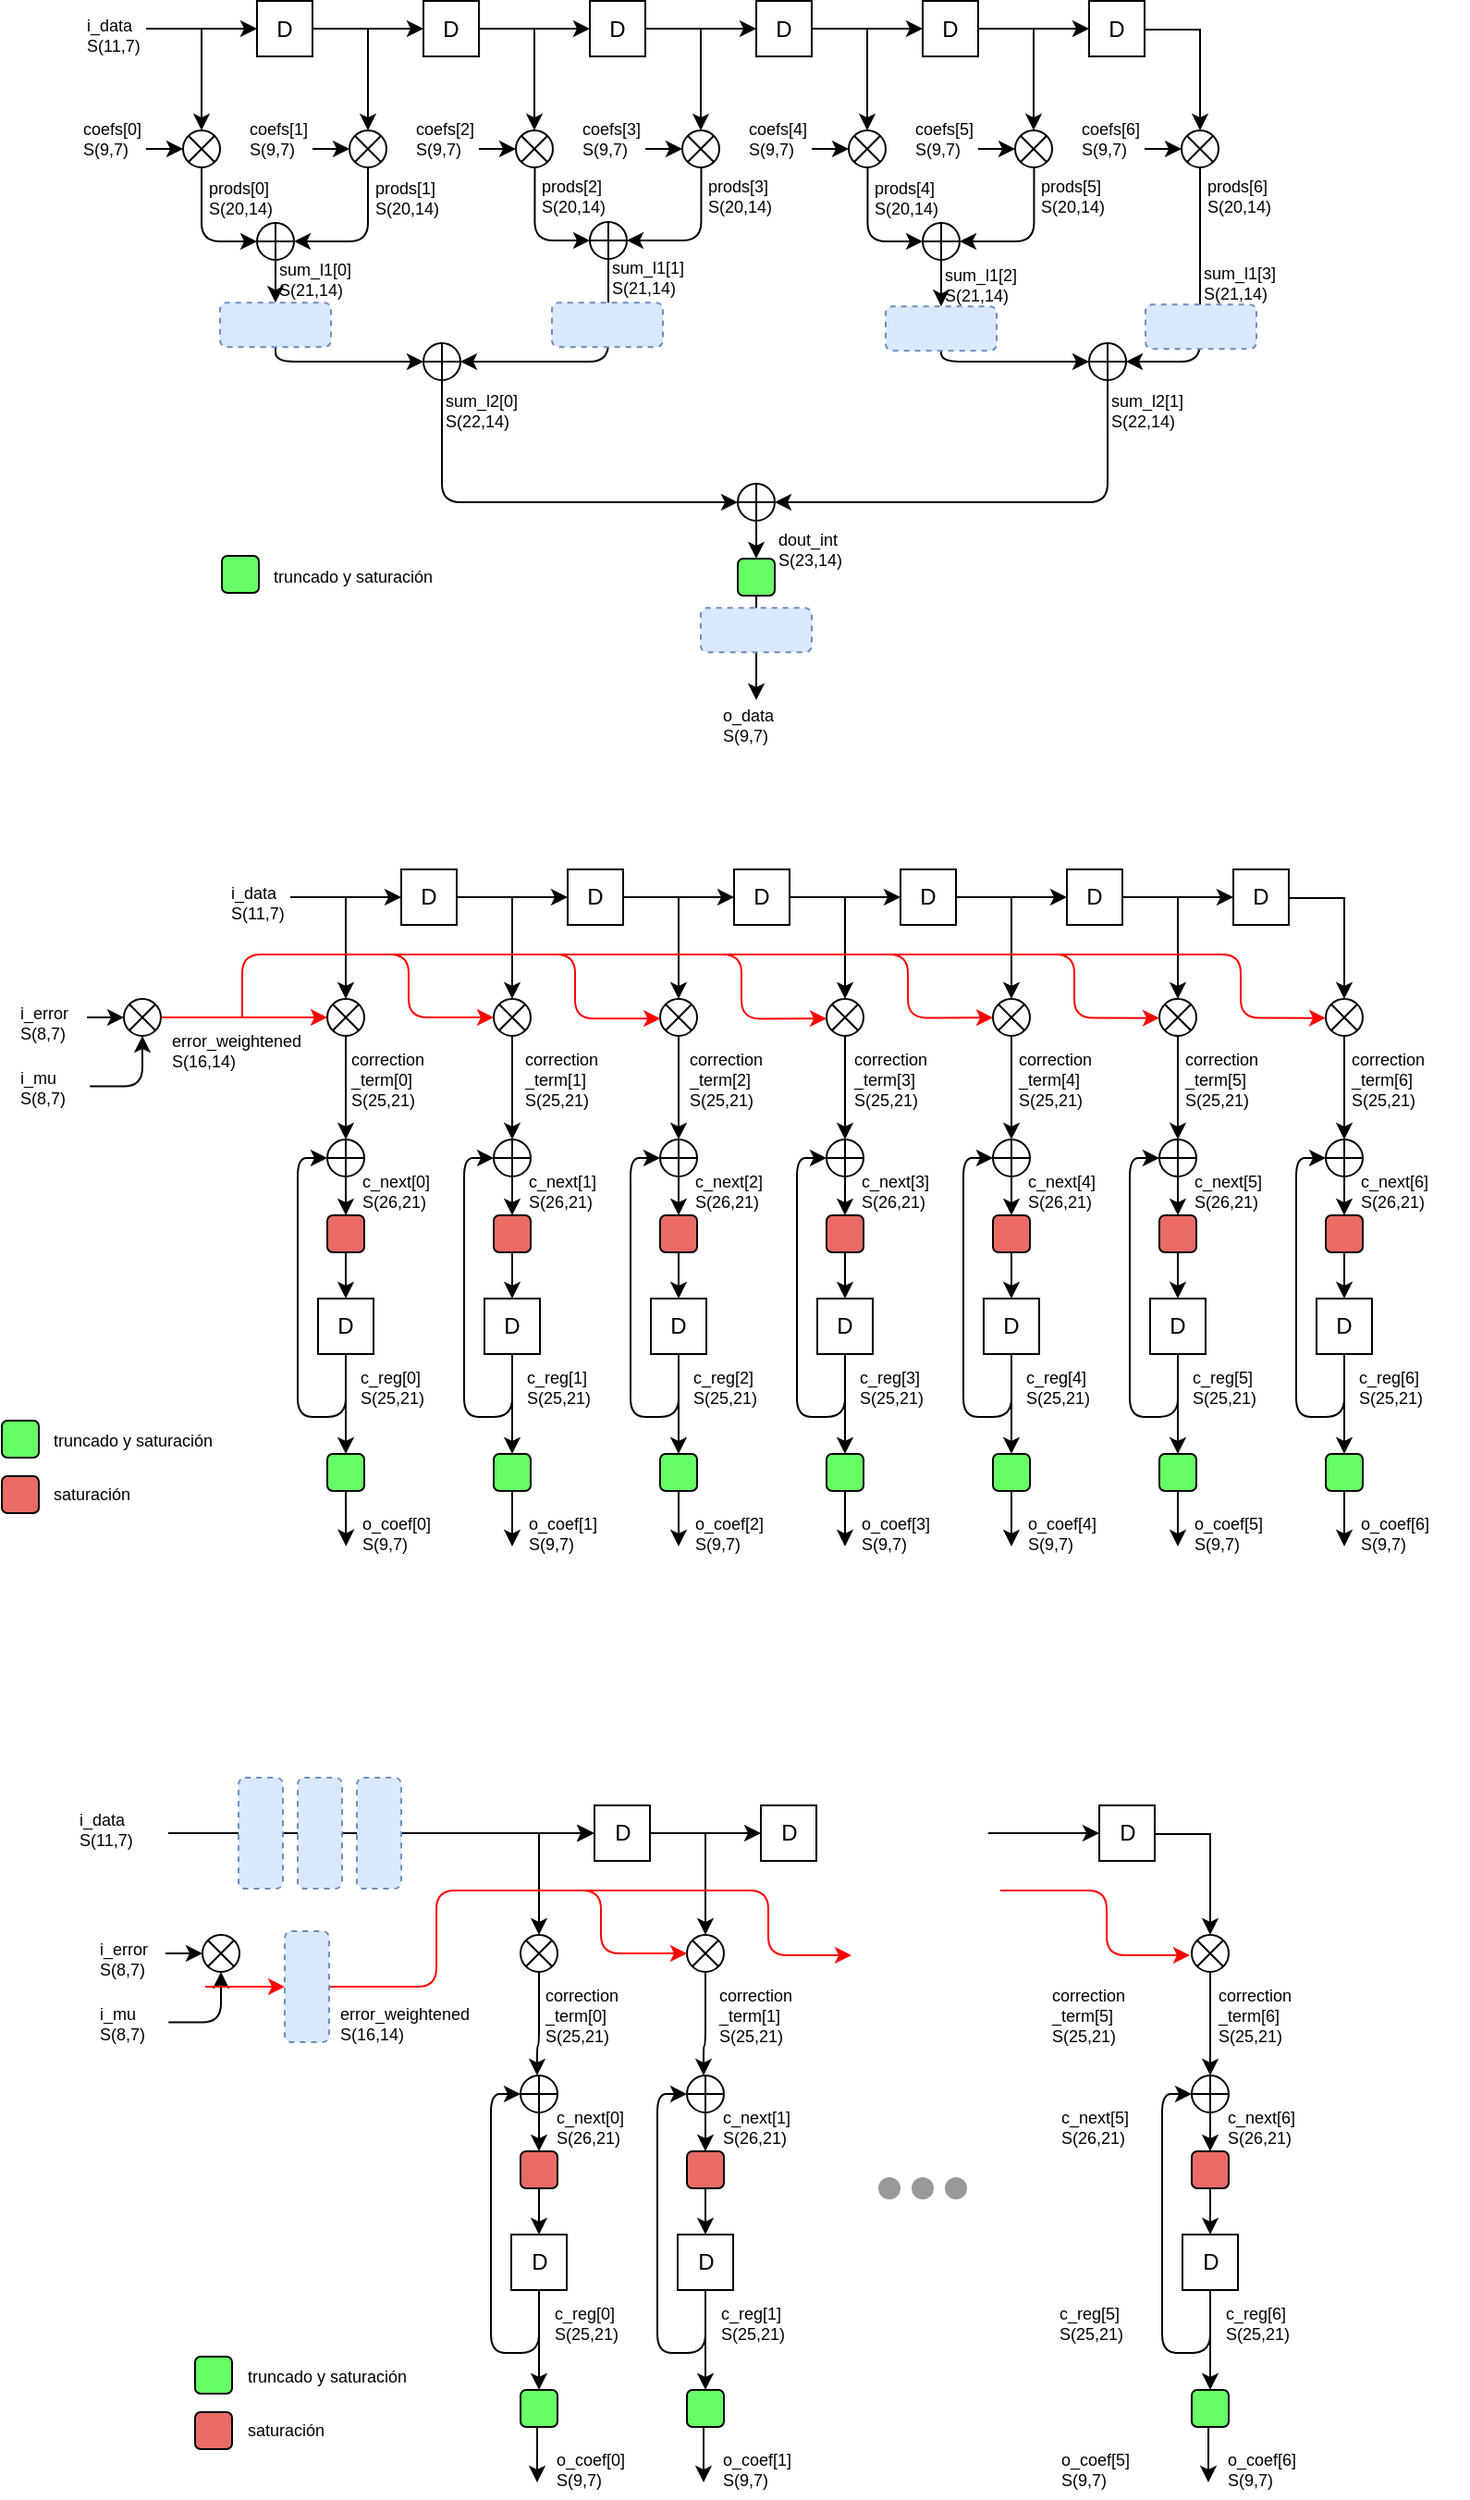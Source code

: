 <mxfile version="11.0.9" type="github"><diagram name="Page-1" id="099fd60b-425b-db50-ffb0-6b813814b670"><mxGraphModel dx="1437" dy="720" grid="1" gridSize="10" guides="1" tooltips="1" connect="1" arrows="1" fold="1" page="1" pageScale="1" pageWidth="1100" pageHeight="850" background="#ffffff" math="0" shadow="0"><root><mxCell id="0"/><mxCell id="1" parent="0"/><mxCell id="xc71Y2fSG3ULqE4jsVA_-2" value="D" style="rounded=0;whiteSpace=wrap;html=1;" parent="1" vertex="1"><mxGeometry x="268" y="24.5" width="30" height="30" as="geometry"/></mxCell><mxCell id="xc71Y2fSG3ULqE4jsVA_-3" value="" style="endArrow=classic;html=1;entryX=0;entryY=0.5;entryDx=0;entryDy=0;" parent="1" target="xc71Y2fSG3ULqE4jsVA_-2" edge="1"><mxGeometry width="50" height="50" relative="1" as="geometry"><mxPoint x="208" y="39.5" as="sourcePoint"/><mxPoint x="318" y="74.5" as="targetPoint"/><Array as="points"/></mxGeometry></mxCell><mxCell id="xc71Y2fSG3ULqE4jsVA_-4" value="" style="endArrow=classic;html=1;" parent="1" edge="1"><mxGeometry width="50" height="50" relative="1" as="geometry"><mxPoint x="238" y="39.5" as="sourcePoint"/><mxPoint x="238" y="94.5" as="targetPoint"/><Array as="points"><mxPoint x="238" y="39.5"/></Array></mxGeometry></mxCell><mxCell id="xc71Y2fSG3ULqE4jsVA_-5" value="" style="shape=sumEllipse;perimeter=ellipsePerimeter;whiteSpace=wrap;html=1;backgroundOutline=1;" parent="1" vertex="1"><mxGeometry x="228" y="94.5" width="20" height="20" as="geometry"/></mxCell><mxCell id="xc71Y2fSG3ULqE4jsVA_-6" value="" style="endArrow=classic;html=1;entryX=0;entryY=0.5;entryDx=0;entryDy=0;" parent="1" target="xc71Y2fSG3ULqE4jsVA_-5" edge="1"><mxGeometry width="50" height="50" relative="1" as="geometry"><mxPoint x="208" y="104.5" as="sourcePoint"/><mxPoint x="258" y="134.5" as="targetPoint"/></mxGeometry></mxCell><mxCell id="xc71Y2fSG3ULqE4jsVA_-12" value="D" style="rounded=0;whiteSpace=wrap;html=1;" parent="1" vertex="1"><mxGeometry x="358" y="24.5" width="30" height="30" as="geometry"/></mxCell><mxCell id="xc71Y2fSG3ULqE4jsVA_-13" value="" style="endArrow=classic;html=1;entryX=0;entryY=0.5;entryDx=0;entryDy=0;" parent="1" target="xc71Y2fSG3ULqE4jsVA_-12" edge="1"><mxGeometry width="50" height="50" relative="1" as="geometry"><mxPoint x="298" y="39.5" as="sourcePoint"/><mxPoint x="408" y="74.5" as="targetPoint"/><Array as="points"/></mxGeometry></mxCell><mxCell id="xc71Y2fSG3ULqE4jsVA_-14" value="" style="endArrow=classic;html=1;" parent="1" edge="1"><mxGeometry width="50" height="50" relative="1" as="geometry"><mxPoint x="328" y="39.5" as="sourcePoint"/><mxPoint x="328" y="94.5" as="targetPoint"/><Array as="points"><mxPoint x="328" y="39.5"/></Array></mxGeometry></mxCell><mxCell id="xc71Y2fSG3ULqE4jsVA_-15" value="" style="shape=sumEllipse;perimeter=ellipsePerimeter;whiteSpace=wrap;html=1;backgroundOutline=1;" parent="1" vertex="1"><mxGeometry x="318" y="94.5" width="20" height="20" as="geometry"/></mxCell><mxCell id="xc71Y2fSG3ULqE4jsVA_-16" value="" style="endArrow=classic;html=1;entryX=0;entryY=0.5;entryDx=0;entryDy=0;" parent="1" target="xc71Y2fSG3ULqE4jsVA_-15" edge="1"><mxGeometry width="50" height="50" relative="1" as="geometry"><mxPoint x="298" y="104.5" as="sourcePoint"/><mxPoint x="348" y="134.5" as="targetPoint"/></mxGeometry></mxCell><mxCell id="xc71Y2fSG3ULqE4jsVA_-17" value="D" style="rounded=0;whiteSpace=wrap;html=1;" parent="1" vertex="1"><mxGeometry x="448" y="24.5" width="30" height="30" as="geometry"/></mxCell><mxCell id="xc71Y2fSG3ULqE4jsVA_-18" value="" style="endArrow=classic;html=1;entryX=0;entryY=0.5;entryDx=0;entryDy=0;" parent="1" target="xc71Y2fSG3ULqE4jsVA_-17" edge="1"><mxGeometry width="50" height="50" relative="1" as="geometry"><mxPoint x="388" y="39.5" as="sourcePoint"/><mxPoint x="498" y="74.5" as="targetPoint"/><Array as="points"/></mxGeometry></mxCell><mxCell id="xc71Y2fSG3ULqE4jsVA_-19" value="" style="endArrow=classic;html=1;" parent="1" edge="1"><mxGeometry width="50" height="50" relative="1" as="geometry"><mxPoint x="418" y="39.5" as="sourcePoint"/><mxPoint x="418" y="94.5" as="targetPoint"/><Array as="points"><mxPoint x="418" y="39.5"/></Array></mxGeometry></mxCell><mxCell id="xc71Y2fSG3ULqE4jsVA_-20" value="" style="shape=sumEllipse;perimeter=ellipsePerimeter;whiteSpace=wrap;html=1;backgroundOutline=1;" parent="1" vertex="1"><mxGeometry x="408" y="94.5" width="20" height="20" as="geometry"/></mxCell><mxCell id="xc71Y2fSG3ULqE4jsVA_-21" value="" style="endArrow=classic;html=1;entryX=0;entryY=0.5;entryDx=0;entryDy=0;" parent="1" target="xc71Y2fSG3ULqE4jsVA_-20" edge="1"><mxGeometry width="50" height="50" relative="1" as="geometry"><mxPoint x="388" y="104.5" as="sourcePoint"/><mxPoint x="438" y="134.5" as="targetPoint"/></mxGeometry></mxCell><mxCell id="xc71Y2fSG3ULqE4jsVA_-22" value="D" style="rounded=0;whiteSpace=wrap;html=1;" parent="1" vertex="1"><mxGeometry x="538" y="24.5" width="30" height="30" as="geometry"/></mxCell><mxCell id="xc71Y2fSG3ULqE4jsVA_-23" value="" style="endArrow=classic;html=1;entryX=0;entryY=0.5;entryDx=0;entryDy=0;" parent="1" target="xc71Y2fSG3ULqE4jsVA_-22" edge="1"><mxGeometry width="50" height="50" relative="1" as="geometry"><mxPoint x="478" y="39.5" as="sourcePoint"/><mxPoint x="588" y="74.5" as="targetPoint"/><Array as="points"/></mxGeometry></mxCell><mxCell id="xc71Y2fSG3ULqE4jsVA_-24" value="" style="endArrow=classic;html=1;" parent="1" edge="1"><mxGeometry width="50" height="50" relative="1" as="geometry"><mxPoint x="508" y="39.5" as="sourcePoint"/><mxPoint x="508" y="94.5" as="targetPoint"/><Array as="points"><mxPoint x="508" y="39.5"/></Array></mxGeometry></mxCell><mxCell id="xc71Y2fSG3ULqE4jsVA_-25" value="" style="shape=sumEllipse;perimeter=ellipsePerimeter;whiteSpace=wrap;html=1;backgroundOutline=1;" parent="1" vertex="1"><mxGeometry x="498" y="94.5" width="20" height="20" as="geometry"/></mxCell><mxCell id="xc71Y2fSG3ULqE4jsVA_-26" value="" style="endArrow=classic;html=1;entryX=0;entryY=0.5;entryDx=0;entryDy=0;" parent="1" target="xc71Y2fSG3ULqE4jsVA_-25" edge="1"><mxGeometry width="50" height="50" relative="1" as="geometry"><mxPoint x="478" y="104.5" as="sourcePoint"/><mxPoint x="528" y="134.5" as="targetPoint"/></mxGeometry></mxCell><mxCell id="xc71Y2fSG3ULqE4jsVA_-27" value="D" style="rounded=0;whiteSpace=wrap;html=1;" parent="1" vertex="1"><mxGeometry x="628" y="24.5" width="30" height="30" as="geometry"/></mxCell><mxCell id="xc71Y2fSG3ULqE4jsVA_-28" value="" style="endArrow=classic;html=1;entryX=0;entryY=0.5;entryDx=0;entryDy=0;" parent="1" target="xc71Y2fSG3ULqE4jsVA_-27" edge="1"><mxGeometry width="50" height="50" relative="1" as="geometry"><mxPoint x="568" y="39.5" as="sourcePoint"/><mxPoint x="678" y="74.5" as="targetPoint"/><Array as="points"/></mxGeometry></mxCell><mxCell id="xc71Y2fSG3ULqE4jsVA_-29" value="" style="endArrow=classic;html=1;" parent="1" edge="1"><mxGeometry width="50" height="50" relative="1" as="geometry"><mxPoint x="598" y="39.5" as="sourcePoint"/><mxPoint x="598" y="94.5" as="targetPoint"/><Array as="points"><mxPoint x="598" y="39.5"/></Array></mxGeometry></mxCell><mxCell id="xc71Y2fSG3ULqE4jsVA_-30" value="" style="shape=sumEllipse;perimeter=ellipsePerimeter;whiteSpace=wrap;html=1;backgroundOutline=1;" parent="1" vertex="1"><mxGeometry x="588" y="94.5" width="20" height="20" as="geometry"/></mxCell><mxCell id="xc71Y2fSG3ULqE4jsVA_-31" value="" style="endArrow=classic;html=1;entryX=0;entryY=0.5;entryDx=0;entryDy=0;" parent="1" target="xc71Y2fSG3ULqE4jsVA_-30" edge="1"><mxGeometry width="50" height="50" relative="1" as="geometry"><mxPoint x="568" y="104.5" as="sourcePoint"/><mxPoint x="618" y="134.5" as="targetPoint"/></mxGeometry></mxCell><mxCell id="xc71Y2fSG3ULqE4jsVA_-32" value="D" style="rounded=0;whiteSpace=wrap;html=1;" parent="1" vertex="1"><mxGeometry x="718" y="24.5" width="30" height="30" as="geometry"/></mxCell><mxCell id="xc71Y2fSG3ULqE4jsVA_-33" value="" style="endArrow=classic;html=1;entryX=0;entryY=0.5;entryDx=0;entryDy=0;" parent="1" target="xc71Y2fSG3ULqE4jsVA_-32" edge="1"><mxGeometry width="50" height="50" relative="1" as="geometry"><mxPoint x="658" y="39.5" as="sourcePoint"/><mxPoint x="768" y="74.5" as="targetPoint"/><Array as="points"/></mxGeometry></mxCell><mxCell id="xc71Y2fSG3ULqE4jsVA_-34" value="" style="endArrow=classic;html=1;" parent="1" edge="1"><mxGeometry width="50" height="50" relative="1" as="geometry"><mxPoint x="688" y="39.5" as="sourcePoint"/><mxPoint x="688" y="94.5" as="targetPoint"/><Array as="points"><mxPoint x="688" y="39.5"/></Array></mxGeometry></mxCell><mxCell id="xc71Y2fSG3ULqE4jsVA_-35" value="" style="shape=sumEllipse;perimeter=ellipsePerimeter;whiteSpace=wrap;html=1;backgroundOutline=1;" parent="1" vertex="1"><mxGeometry x="678" y="94.5" width="20" height="20" as="geometry"/></mxCell><mxCell id="xc71Y2fSG3ULqE4jsVA_-36" value="" style="endArrow=classic;html=1;entryX=0;entryY=0.5;entryDx=0;entryDy=0;" parent="1" target="xc71Y2fSG3ULqE4jsVA_-35" edge="1"><mxGeometry width="50" height="50" relative="1" as="geometry"><mxPoint x="658" y="104.5" as="sourcePoint"/><mxPoint x="708" y="134.5" as="targetPoint"/></mxGeometry></mxCell><mxCell id="xc71Y2fSG3ULqE4jsVA_-44" value="" style="endArrow=classic;html=1;" parent="1" edge="1"><mxGeometry width="50" height="50" relative="1" as="geometry"><mxPoint x="778" y="39.5" as="sourcePoint"/><mxPoint x="778" y="94.5" as="targetPoint"/><Array as="points"><mxPoint x="778" y="39.5"/></Array></mxGeometry></mxCell><mxCell id="xc71Y2fSG3ULqE4jsVA_-45" value="" style="shape=sumEllipse;perimeter=ellipsePerimeter;whiteSpace=wrap;html=1;backgroundOutline=1;" parent="1" vertex="1"><mxGeometry x="768" y="94.5" width="20" height="20" as="geometry"/></mxCell><mxCell id="xc71Y2fSG3ULqE4jsVA_-46" value="" style="endArrow=classic;html=1;entryX=0;entryY=0.5;entryDx=0;entryDy=0;" parent="1" target="xc71Y2fSG3ULqE4jsVA_-45" edge="1"><mxGeometry width="50" height="50" relative="1" as="geometry"><mxPoint x="748" y="104.5" as="sourcePoint"/><mxPoint x="798" y="134.5" as="targetPoint"/></mxGeometry></mxCell><mxCell id="xc71Y2fSG3ULqE4jsVA_-48" value="&lt;div style=&quot;font-size: 9px;&quot;&gt;i_data &lt;br style=&quot;font-size: 9px;&quot;&gt;&lt;/div&gt;&lt;div style=&quot;font-size: 9px;&quot;&gt;S(11,7)&lt;/div&gt;" style="text;html=1;resizable=0;points=[];autosize=1;align=left;verticalAlign=top;spacingTop=-4;fontSize=9;" parent="1" vertex="1"><mxGeometry x="174" y="29.5" width="40" height="20" as="geometry"/></mxCell><mxCell id="xc71Y2fSG3ULqE4jsVA_-54" value="&lt;div style=&quot;font-size: 9px;&quot;&gt;coefs[0]&lt;br style=&quot;font-size: 9px;&quot;&gt;&lt;/div&gt;&lt;div style=&quot;font-size: 9px;&quot;&gt;S(9,7)&lt;/div&gt;" style="text;html=1;resizable=0;points=[];autosize=1;align=left;verticalAlign=top;spacingTop=-4;fontSize=9;" parent="1" vertex="1"><mxGeometry x="172" y="85.5" width="40" height="20" as="geometry"/></mxCell><mxCell id="xc71Y2fSG3ULqE4jsVA_-55" value="&lt;div style=&quot;font-size: 9px;&quot;&gt;coefs[1]&lt;br style=&quot;font-size: 9px;&quot;&gt;&lt;/div&gt;&lt;div style=&quot;font-size: 9px;&quot;&gt;S(9,7)&lt;/div&gt;" style="text;html=1;resizable=0;points=[];autosize=1;align=left;verticalAlign=top;spacingTop=-4;fontSize=9;" parent="1" vertex="1"><mxGeometry x="262" y="85.5" width="40" height="20" as="geometry"/></mxCell><mxCell id="xc71Y2fSG3ULqE4jsVA_-58" value="&lt;div style=&quot;font-size: 9px;&quot;&gt;coefs[2]&lt;br style=&quot;font-size: 9px;&quot;&gt;&lt;/div&gt;&lt;div style=&quot;font-size: 9px;&quot;&gt;S(9,7)&lt;/div&gt;" style="text;html=1;resizable=0;points=[];autosize=1;align=left;verticalAlign=top;spacingTop=-4;fontSize=9;" parent="1" vertex="1"><mxGeometry x="352" y="85.5" width="40" height="20" as="geometry"/></mxCell><mxCell id="xc71Y2fSG3ULqE4jsVA_-59" value="&lt;div style=&quot;font-size: 9px;&quot;&gt;coefs[3]&lt;br style=&quot;font-size: 9px;&quot;&gt;&lt;/div&gt;&lt;div style=&quot;font-size: 9px;&quot;&gt;S(9,7)&lt;/div&gt;" style="text;html=1;resizable=0;points=[];autosize=1;align=left;verticalAlign=top;spacingTop=-4;fontSize=9;" parent="1" vertex="1"><mxGeometry x="442" y="85.5" width="40" height="20" as="geometry"/></mxCell><mxCell id="xc71Y2fSG3ULqE4jsVA_-60" value="&lt;div style=&quot;font-size: 9px;&quot;&gt;coefs[4]&lt;br style=&quot;font-size: 9px;&quot;&gt;&lt;/div&gt;&lt;div style=&quot;font-size: 9px;&quot;&gt;S(9,7)&lt;/div&gt;" style="text;html=1;resizable=0;points=[];autosize=1;align=left;verticalAlign=top;spacingTop=-4;fontSize=9;" parent="1" vertex="1"><mxGeometry x="532" y="85.5" width="40" height="20" as="geometry"/></mxCell><mxCell id="xc71Y2fSG3ULqE4jsVA_-61" value="&lt;div style=&quot;font-size: 9px;&quot;&gt;coefs[5]&lt;br style=&quot;font-size: 9px;&quot;&gt;&lt;/div&gt;&lt;div style=&quot;font-size: 9px;&quot;&gt;S(9,7)&lt;/div&gt;" style="text;html=1;resizable=0;points=[];autosize=1;align=left;verticalAlign=top;spacingTop=-4;fontSize=9;" parent="1" vertex="1"><mxGeometry x="622" y="85.5" width="40" height="20" as="geometry"/></mxCell><mxCell id="xc71Y2fSG3ULqE4jsVA_-62" value="&lt;div style=&quot;font-size: 9px;&quot;&gt;coefs[6]&lt;br style=&quot;font-size: 9px;&quot;&gt;&lt;/div&gt;&lt;div style=&quot;font-size: 9px;&quot;&gt;S(9,7)&lt;/div&gt;" style="text;html=1;resizable=0;points=[];autosize=1;align=left;verticalAlign=top;spacingTop=-4;fontSize=9;" parent="1" vertex="1"><mxGeometry x="712" y="85.5" width="40" height="20" as="geometry"/></mxCell><mxCell id="xc71Y2fSG3ULqE4jsVA_-72" value="" style="endArrow=none;html=1;fontSize=6;entryX=1;entryY=0.5;entryDx=0;entryDy=0;" parent="1" edge="1"><mxGeometry width="50" height="50" relative="1" as="geometry"><mxPoint x="777.5" y="40" as="sourcePoint"/><mxPoint x="747.5" y="40" as="targetPoint"/></mxGeometry></mxCell><mxCell id="xc71Y2fSG3ULqE4jsVA_-75" value="" style="shape=orEllipse;perimeter=ellipsePerimeter;whiteSpace=wrap;html=1;backgroundOutline=1;fontSize=6;" parent="1" vertex="1"><mxGeometry x="268" y="144.5" width="20" height="20" as="geometry"/></mxCell><mxCell id="xc71Y2fSG3ULqE4jsVA_-76" value="" style="edgeStyle=segmentEdgeStyle;endArrow=classic;html=1;fontSize=6;exitX=0.5;exitY=1;exitDx=0;exitDy=0;entryX=0;entryY=0.5;entryDx=0;entryDy=0;" parent="1" source="xc71Y2fSG3ULqE4jsVA_-5" target="xc71Y2fSG3ULqE4jsVA_-75" edge="1"><mxGeometry width="50" height="50" relative="1" as="geometry"><mxPoint x="208" y="234.5" as="sourcePoint"/><mxPoint x="258" y="184.5" as="targetPoint"/><Array as="points"><mxPoint x="238" y="154.5"/></Array></mxGeometry></mxCell><mxCell id="xc71Y2fSG3ULqE4jsVA_-78" value="" style="edgeStyle=segmentEdgeStyle;endArrow=classic;html=1;fontSize=6;entryX=1;entryY=0.5;entryDx=0;entryDy=0;exitX=0.5;exitY=1;exitDx=0;exitDy=0;" parent="1" source="xc71Y2fSG3ULqE4jsVA_-15" target="xc71Y2fSG3ULqE4jsVA_-75" edge="1"><mxGeometry width="50" height="50" relative="1" as="geometry"><mxPoint x="208" y="234.5" as="sourcePoint"/><mxPoint x="258" y="184.5" as="targetPoint"/><Array as="points"><mxPoint x="328" y="154.5"/></Array></mxGeometry></mxCell><mxCell id="xc71Y2fSG3ULqE4jsVA_-80" value="" style="shape=orEllipse;perimeter=ellipsePerimeter;whiteSpace=wrap;html=1;backgroundOutline=1;fontSize=6;" parent="1" vertex="1"><mxGeometry x="448" y="144" width="20" height="20" as="geometry"/></mxCell><mxCell id="xc71Y2fSG3ULqE4jsVA_-81" value="" style="edgeStyle=segmentEdgeStyle;endArrow=classic;html=1;fontSize=6;exitX=0.5;exitY=1;exitDx=0;exitDy=0;entryX=0;entryY=0.5;entryDx=0;entryDy=0;" parent="1" target="xc71Y2fSG3ULqE4jsVA_-80" edge="1"><mxGeometry width="50" height="50" relative="1" as="geometry"><mxPoint x="418.238" y="114.19" as="sourcePoint"/><mxPoint x="438" y="184" as="targetPoint"/><Array as="points"><mxPoint x="418" y="154"/></Array></mxGeometry></mxCell><mxCell id="xc71Y2fSG3ULqE4jsVA_-82" value="" style="edgeStyle=segmentEdgeStyle;endArrow=classic;html=1;fontSize=6;entryX=1;entryY=0.5;entryDx=0;entryDy=0;exitX=0.5;exitY=1;exitDx=0;exitDy=0;" parent="1" target="xc71Y2fSG3ULqE4jsVA_-80" edge="1"><mxGeometry width="50" height="50" relative="1" as="geometry"><mxPoint x="508.238" y="114.19" as="sourcePoint"/><mxPoint x="438" y="184" as="targetPoint"/><Array as="points"><mxPoint x="508" y="154"/></Array></mxGeometry></mxCell><mxCell id="xc71Y2fSG3ULqE4jsVA_-84" value="" style="shape=orEllipse;perimeter=ellipsePerimeter;whiteSpace=wrap;html=1;backgroundOutline=1;fontSize=6;" parent="1" vertex="1"><mxGeometry x="628" y="144.5" width="20" height="20" as="geometry"/></mxCell><mxCell id="xc71Y2fSG3ULqE4jsVA_-85" value="" style="edgeStyle=segmentEdgeStyle;endArrow=classic;html=1;fontSize=6;exitX=0.5;exitY=1;exitDx=0;exitDy=0;entryX=0;entryY=0.5;entryDx=0;entryDy=0;" parent="1" target="xc71Y2fSG3ULqE4jsVA_-84" edge="1"><mxGeometry width="50" height="50" relative="1" as="geometry"><mxPoint x="598.238" y="114.69" as="sourcePoint"/><mxPoint x="618" y="184.5" as="targetPoint"/><Array as="points"><mxPoint x="598" y="154.5"/></Array></mxGeometry></mxCell><mxCell id="xc71Y2fSG3ULqE4jsVA_-86" value="" style="edgeStyle=segmentEdgeStyle;endArrow=classic;html=1;fontSize=6;entryX=1;entryY=0.5;entryDx=0;entryDy=0;exitX=0.5;exitY=1;exitDx=0;exitDy=0;" parent="1" target="xc71Y2fSG3ULqE4jsVA_-84" edge="1"><mxGeometry width="50" height="50" relative="1" as="geometry"><mxPoint x="688.238" y="114.69" as="sourcePoint"/><mxPoint x="618" y="184.5" as="targetPoint"/><Array as="points"><mxPoint x="688" y="154.5"/></Array></mxGeometry></mxCell><mxCell id="xc71Y2fSG3ULqE4jsVA_-89" value="" style="shape=orEllipse;perimeter=ellipsePerimeter;whiteSpace=wrap;html=1;backgroundOutline=1;fontSize=6;" parent="1" vertex="1"><mxGeometry x="358" y="209.5" width="20" height="20" as="geometry"/></mxCell><mxCell id="xc71Y2fSG3ULqE4jsVA_-90" value="" style="edgeStyle=segmentEdgeStyle;endArrow=classic;html=1;fontSize=6;exitX=0.5;exitY=1;exitDx=0;exitDy=0;entryX=0;entryY=0.5;entryDx=0;entryDy=0;" parent="1" source="XXHbOHYHGZf-tE1hRtq3-173" target="xc71Y2fSG3ULqE4jsVA_-89" edge="1"><mxGeometry width="50" height="50" relative="1" as="geometry"><mxPoint x="328" y="214.5" as="sourcePoint"/><mxPoint x="348" y="284.5" as="targetPoint"/><Array as="points"><mxPoint x="278" y="220"/></Array></mxGeometry></mxCell><mxCell id="xc71Y2fSG3ULqE4jsVA_-91" value="" style="edgeStyle=segmentEdgeStyle;endArrow=classic;html=1;fontSize=6;entryX=1;entryY=0.5;entryDx=0;entryDy=0;exitX=0.5;exitY=1;exitDx=0;exitDy=0;" parent="1" source="xc71Y2fSG3ULqE4jsVA_-80" target="xc71Y2fSG3ULqE4jsVA_-89" edge="1"><mxGeometry width="50" height="50" relative="1" as="geometry"><mxPoint x="418" y="214.5" as="sourcePoint"/><mxPoint x="348" y="284.5" as="targetPoint"/><Array as="points"><mxPoint x="458" y="220"/></Array></mxGeometry></mxCell><mxCell id="xc71Y2fSG3ULqE4jsVA_-105" value="" style="shape=orEllipse;perimeter=ellipsePerimeter;whiteSpace=wrap;html=1;backgroundOutline=1;fontSize=6;" parent="1" vertex="1"><mxGeometry x="718" y="209.5" width="20" height="20" as="geometry"/></mxCell><mxCell id="xc71Y2fSG3ULqE4jsVA_-107" value="" style="edgeStyle=segmentEdgeStyle;endArrow=classic;html=1;fontSize=6;entryX=1;entryY=0.5;entryDx=0;entryDy=0;exitX=0.5;exitY=1;exitDx=0;exitDy=0;" parent="1" source="xc71Y2fSG3ULqE4jsVA_-45" target="xc71Y2fSG3ULqE4jsVA_-105" edge="1"><mxGeometry width="50" height="50" relative="1" as="geometry"><mxPoint x="818" y="164.5" as="sourcePoint"/><mxPoint x="708" y="284.5" as="targetPoint"/><Array as="points"><mxPoint x="778" y="220"/></Array></mxGeometry></mxCell><mxCell id="xc71Y2fSG3ULqE4jsVA_-109" value="" style="edgeStyle=segmentEdgeStyle;endArrow=classic;html=1;fontSize=6;entryX=0;entryY=0.5;entryDx=0;entryDy=0;exitX=0.5;exitY=1;exitDx=0;exitDy=0;" parent="1" source="XXHbOHYHGZf-tE1hRtq3-176" target="xc71Y2fSG3ULqE4jsVA_-105" edge="1"><mxGeometry width="50" height="50" relative="1" as="geometry"><mxPoint x="638" y="234.5" as="sourcePoint"/><mxPoint x="648" y="334.5" as="targetPoint"/><Array as="points"><mxPoint x="638" y="220"/></Array></mxGeometry></mxCell><mxCell id="xc71Y2fSG3ULqE4jsVA_-113" style="edgeStyle=elbowEdgeStyle;rounded=0;orthogonalLoop=1;jettySize=auto;html=1;fontSize=6;entryX=0.5;entryY=0;entryDx=0;entryDy=0;" parent="1" source="xc71Y2fSG3ULqE4jsVA_-110" edge="1" target="XXHbOHYHGZf-tE1hRtq3-5"><mxGeometry relative="1" as="geometry"><mxPoint x="538" y="351.5" as="targetPoint"/></mxGeometry></mxCell><mxCell id="xc71Y2fSG3ULqE4jsVA_-110" value="" style="shape=orEllipse;perimeter=ellipsePerimeter;whiteSpace=wrap;html=1;backgroundOutline=1;fontSize=6;" parent="1" vertex="1"><mxGeometry x="528" y="285.5" width="20" height="20" as="geometry"/></mxCell><mxCell id="xc71Y2fSG3ULqE4jsVA_-111" value="" style="edgeStyle=segmentEdgeStyle;endArrow=classic;html=1;fontSize=6;entryX=0;entryY=0.5;entryDx=0;entryDy=0;exitX=0.5;exitY=1;exitDx=0;exitDy=0;" parent="1" source="xc71Y2fSG3ULqE4jsVA_-89" target="xc71Y2fSG3ULqE4jsVA_-110" edge="1"><mxGeometry width="50" height="50" relative="1" as="geometry"><mxPoint x="178" y="404.5" as="sourcePoint"/><mxPoint x="228" y="354.5" as="targetPoint"/><Array as="points"><mxPoint x="368" y="295"/></Array></mxGeometry></mxCell><mxCell id="xc71Y2fSG3ULqE4jsVA_-112" value="" style="edgeStyle=segmentEdgeStyle;endArrow=classic;html=1;fontSize=6;entryX=1;entryY=0.5;entryDx=0;entryDy=0;exitX=0.5;exitY=1;exitDx=0;exitDy=0;" parent="1" source="xc71Y2fSG3ULqE4jsVA_-105" target="xc71Y2fSG3ULqE4jsVA_-110" edge="1"><mxGeometry width="50" height="50" relative="1" as="geometry"><mxPoint x="458" y="318.5" as="sourcePoint"/><mxPoint x="618" y="372.5" as="targetPoint"/><Array as="points"><mxPoint x="728" y="295"/></Array></mxGeometry></mxCell><mxCell id="WWG9YgA6vT6kf5dScbc2-1" value="&lt;div style=&quot;font-size: 9px;&quot;&gt;prods[0]&lt;br style=&quot;font-size: 9px;&quot;&gt;&lt;/div&gt;&lt;div style=&quot;font-size: 9px;&quot;&gt;S(20,14)&lt;/div&gt;" style="text;html=1;resizable=0;points=[];autosize=1;align=left;verticalAlign=top;spacingTop=-4;fontSize=9;" parent="1" vertex="1"><mxGeometry x="240" y="117.5" width="40" height="20" as="geometry"/></mxCell><mxCell id="WWG9YgA6vT6kf5dScbc2-2" value="&lt;div style=&quot;font-size: 9px;&quot;&gt;prods[1]&lt;br style=&quot;font-size: 9px;&quot;&gt;&lt;/div&gt;&lt;div style=&quot;font-size: 9px;&quot;&gt;S(20,14)&lt;/div&gt;" style="text;html=1;resizable=0;points=[];autosize=1;align=left;verticalAlign=top;spacingTop=-4;fontSize=9;" parent="1" vertex="1"><mxGeometry x="330" y="117.5" width="40" height="20" as="geometry"/></mxCell><mxCell id="WWG9YgA6vT6kf5dScbc2-3" value="&lt;div style=&quot;font-size: 9px;&quot;&gt;prods[2]&lt;br style=&quot;font-size: 9px;&quot;&gt;&lt;/div&gt;&lt;div style=&quot;font-size: 9px;&quot;&gt;S(20,14)&lt;/div&gt;" style="text;html=1;resizable=0;points=[];autosize=1;align=left;verticalAlign=top;spacingTop=-4;fontSize=9;" parent="1" vertex="1"><mxGeometry x="420" y="117" width="40" height="20" as="geometry"/></mxCell><mxCell id="WWG9YgA6vT6kf5dScbc2-4" value="&lt;div style=&quot;font-size: 9px;&quot;&gt;prods[3]&lt;br style=&quot;font-size: 9px;&quot;&gt;&lt;/div&gt;&lt;div style=&quot;font-size: 9px;&quot;&gt;S(20,14)&lt;/div&gt;" style="text;html=1;resizable=0;points=[];autosize=1;align=left;verticalAlign=top;spacingTop=-4;fontSize=9;" parent="1" vertex="1"><mxGeometry x="510" y="117" width="40" height="20" as="geometry"/></mxCell><mxCell id="WWG9YgA6vT6kf5dScbc2-5" value="&lt;div style=&quot;font-size: 9px;&quot;&gt;prods[4]&lt;br style=&quot;font-size: 9px;&quot;&gt;&lt;/div&gt;&lt;div style=&quot;font-size: 9px;&quot;&gt;S(20,14)&lt;/div&gt;" style="text;html=1;resizable=0;points=[];autosize=1;align=left;verticalAlign=top;spacingTop=-4;fontSize=9;" parent="1" vertex="1"><mxGeometry x="600" y="117.5" width="40" height="20" as="geometry"/></mxCell><mxCell id="WWG9YgA6vT6kf5dScbc2-6" value="&lt;div style=&quot;font-size: 9px;&quot;&gt;prods[5]&lt;br style=&quot;font-size: 9px;&quot;&gt;&lt;/div&gt;&lt;div style=&quot;font-size: 9px;&quot;&gt;S(20,14)&lt;/div&gt;" style="text;html=1;resizable=0;points=[];autosize=1;align=left;verticalAlign=top;spacingTop=-4;fontSize=9;" parent="1" vertex="1"><mxGeometry x="690" y="117" width="40" height="20" as="geometry"/></mxCell><mxCell id="WWG9YgA6vT6kf5dScbc2-7" value="&lt;div style=&quot;font-size: 9px;&quot;&gt;prods[6]&lt;br style=&quot;font-size: 9px;&quot;&gt;&lt;/div&gt;&lt;div style=&quot;font-size: 9px;&quot;&gt;S(20,14)&lt;/div&gt;" style="text;html=1;resizable=0;points=[];autosize=1;align=left;verticalAlign=top;spacingTop=-4;fontSize=9;" parent="1" vertex="1"><mxGeometry x="780" y="117" width="40" height="20" as="geometry"/></mxCell><mxCell id="WWG9YgA6vT6kf5dScbc2-8" value="&lt;div style=&quot;font-size: 9px;&quot;&gt;sum_l1[0]&lt;br style=&quot;font-size: 9px;&quot;&gt;&lt;/div&gt;&lt;div style=&quot;font-size: 9px;&quot;&gt;S(21,14)&lt;/div&gt;" style="text;html=1;resizable=0;points=[];autosize=1;align=left;verticalAlign=top;spacingTop=-4;fontSize=9;" parent="1" vertex="1"><mxGeometry x="278" y="161.5" width="50" height="20" as="geometry"/></mxCell><mxCell id="WWG9YgA6vT6kf5dScbc2-9" value="&lt;div style=&quot;font-size: 9px;&quot;&gt;sum_l1[1]&lt;br style=&quot;font-size: 9px;&quot;&gt;&lt;/div&gt;&lt;div style=&quot;font-size: 9px;&quot;&gt;S(21,14)&lt;/div&gt;" style="text;html=1;resizable=0;points=[];autosize=1;align=left;verticalAlign=top;spacingTop=-4;fontSize=9;" parent="1" vertex="1"><mxGeometry x="458" y="160.5" width="50" height="20" as="geometry"/></mxCell><mxCell id="WWG9YgA6vT6kf5dScbc2-10" value="&lt;div style=&quot;font-size: 9px;&quot;&gt;sum_l1[2]&lt;br style=&quot;font-size: 9px;&quot;&gt;&lt;/div&gt;&lt;div style=&quot;font-size: 9px;&quot;&gt;S(21,14)&lt;/div&gt;" style="text;html=1;resizable=0;points=[];autosize=1;align=left;verticalAlign=top;spacingTop=-4;fontSize=9;" parent="1" vertex="1"><mxGeometry x="638" y="164.5" width="50" height="20" as="geometry"/></mxCell><mxCell id="WWG9YgA6vT6kf5dScbc2-11" value="&lt;div style=&quot;font-size: 9px;&quot;&gt;sum_l1[3]&lt;br style=&quot;font-size: 9px;&quot;&gt;&lt;/div&gt;&lt;div style=&quot;font-size: 9px;&quot;&gt;S(21,14)&lt;/div&gt;" style="text;html=1;resizable=0;points=[];autosize=1;align=left;verticalAlign=top;spacingTop=-4;fontSize=9;" parent="1" vertex="1"><mxGeometry x="778" y="164" width="50" height="20" as="geometry"/></mxCell><mxCell id="WWG9YgA6vT6kf5dScbc2-12" value="&lt;div style=&quot;font-size: 9px;&quot;&gt;sum_l2[0]&lt;br style=&quot;font-size: 9px;&quot;&gt;&lt;/div&gt;&lt;div style=&quot;font-size: 9px;&quot;&gt;S(22,14)&lt;/div&gt;" style="text;html=1;resizable=0;points=[];autosize=1;align=left;verticalAlign=top;spacingTop=-4;fontSize=9;" parent="1" vertex="1"><mxGeometry x="368" y="232.5" width="50" height="20" as="geometry"/></mxCell><mxCell id="WWG9YgA6vT6kf5dScbc2-13" value="&lt;div style=&quot;font-size: 9px;&quot;&gt;sum_l2[1]&lt;br style=&quot;font-size: 9px;&quot;&gt;&lt;/div&gt;&lt;div style=&quot;font-size: 9px;&quot;&gt;S(22,14)&lt;/div&gt;" style="text;html=1;resizable=0;points=[];autosize=1;align=left;verticalAlign=top;spacingTop=-4;fontSize=9;" parent="1" vertex="1"><mxGeometry x="728" y="232.5" width="50" height="20" as="geometry"/></mxCell><mxCell id="WWG9YgA6vT6kf5dScbc2-14" value="&lt;div style=&quot;font-size: 9px;&quot;&gt;dout_int&lt;br style=&quot;font-size: 9px;&quot;&gt;&lt;/div&gt;&lt;div style=&quot;font-size: 9px;&quot;&gt;S(23,14)&lt;/div&gt;" style="text;html=1;resizable=0;points=[];autosize=1;align=left;verticalAlign=top;spacingTop=-4;fontSize=9;" parent="1" vertex="1"><mxGeometry x="547.5" y="307.5" width="40" height="20" as="geometry"/></mxCell><mxCell id="WWG9YgA6vT6kf5dScbc2-17" value="&lt;div style=&quot;font-size: 9px;&quot;&gt;o_data&lt;br style=&quot;font-size: 9px;&quot;&gt;&lt;/div&gt;&lt;div style=&quot;font-size: 9px;&quot;&gt;S(9,7)&lt;/div&gt;" style="text;html=1;resizable=0;points=[];autosize=1;align=left;verticalAlign=top;spacingTop=-4;fontSize=9;" parent="1" vertex="1"><mxGeometry x="518" y="402.5" width="40" height="20" as="geometry"/></mxCell><mxCell id="I7S-5G-hyYuja_NKJrpl-1" value="D" style="rounded=0;whiteSpace=wrap;html=1;" parent="1" vertex="1"><mxGeometry x="346" y="494" width="30" height="30" as="geometry"/></mxCell><mxCell id="I7S-5G-hyYuja_NKJrpl-2" value="" style="endArrow=classic;html=1;entryX=0;entryY=0.5;entryDx=0;entryDy=0;" parent="1" target="I7S-5G-hyYuja_NKJrpl-1" edge="1"><mxGeometry width="50" height="50" relative="1" as="geometry"><mxPoint x="286" y="509" as="sourcePoint"/><mxPoint x="396" y="544" as="targetPoint"/><Array as="points"/></mxGeometry></mxCell><mxCell id="I7S-5G-hyYuja_NKJrpl-3" value="" style="endArrow=classic;html=1;" parent="1" edge="1"><mxGeometry width="50" height="50" relative="1" as="geometry"><mxPoint x="316" y="509" as="sourcePoint"/><mxPoint x="316" y="564" as="targetPoint"/><Array as="points"><mxPoint x="316" y="509"/></Array></mxGeometry></mxCell><mxCell id="I7S-5G-hyYuja_NKJrpl-4" value="" style="shape=sumEllipse;perimeter=ellipsePerimeter;whiteSpace=wrap;html=1;backgroundOutline=1;" parent="1" vertex="1"><mxGeometry x="306" y="564" width="20" height="20" as="geometry"/></mxCell><mxCell id="I7S-5G-hyYuja_NKJrpl-5" value="" style="endArrow=classic;html=1;entryX=0;entryY=0.5;entryDx=0;entryDy=0;exitX=1;exitY=0.5;exitDx=0;exitDy=0;fillColor=#f8cecc;strokeColor=#FF0000;" parent="1" source="I7S-5G-hyYuja_NKJrpl-81" target="I7S-5G-hyYuja_NKJrpl-4" edge="1"><mxGeometry width="50" height="50" relative="1" as="geometry"><mxPoint x="250" y="574" as="sourcePoint"/><mxPoint x="270" y="574" as="targetPoint"/></mxGeometry></mxCell><mxCell id="I7S-5G-hyYuja_NKJrpl-6" value="D" style="rounded=0;whiteSpace=wrap;html=1;" parent="1" vertex="1"><mxGeometry x="436" y="494" width="30" height="30" as="geometry"/></mxCell><mxCell id="I7S-5G-hyYuja_NKJrpl-7" value="" style="endArrow=classic;html=1;entryX=0;entryY=0.5;entryDx=0;entryDy=0;" parent="1" target="I7S-5G-hyYuja_NKJrpl-6" edge="1"><mxGeometry width="50" height="50" relative="1" as="geometry"><mxPoint x="376" y="509" as="sourcePoint"/><mxPoint x="486" y="544" as="targetPoint"/><Array as="points"/></mxGeometry></mxCell><mxCell id="I7S-5G-hyYuja_NKJrpl-8" value="" style="endArrow=classic;html=1;" parent="1" edge="1"><mxGeometry width="50" height="50" relative="1" as="geometry"><mxPoint x="406" y="509" as="sourcePoint"/><mxPoint x="406" y="564" as="targetPoint"/><Array as="points"><mxPoint x="406" y="509"/></Array></mxGeometry></mxCell><mxCell id="I7S-5G-hyYuja_NKJrpl-9" value="" style="shape=sumEllipse;perimeter=ellipsePerimeter;whiteSpace=wrap;html=1;backgroundOutline=1;" parent="1" vertex="1"><mxGeometry x="396" y="564" width="20" height="20" as="geometry"/></mxCell><mxCell id="I7S-5G-hyYuja_NKJrpl-11" value="D" style="rounded=0;whiteSpace=wrap;html=1;" parent="1" vertex="1"><mxGeometry x="526" y="494" width="30" height="30" as="geometry"/></mxCell><mxCell id="I7S-5G-hyYuja_NKJrpl-12" value="" style="endArrow=classic;html=1;entryX=0;entryY=0.5;entryDx=0;entryDy=0;" parent="1" target="I7S-5G-hyYuja_NKJrpl-11" edge="1"><mxGeometry width="50" height="50" relative="1" as="geometry"><mxPoint x="466" y="509" as="sourcePoint"/><mxPoint x="576" y="544" as="targetPoint"/><Array as="points"/></mxGeometry></mxCell><mxCell id="I7S-5G-hyYuja_NKJrpl-13" value="" style="endArrow=classic;html=1;" parent="1" edge="1"><mxGeometry width="50" height="50" relative="1" as="geometry"><mxPoint x="496" y="509" as="sourcePoint"/><mxPoint x="496" y="564" as="targetPoint"/><Array as="points"><mxPoint x="496" y="509"/></Array></mxGeometry></mxCell><mxCell id="I7S-5G-hyYuja_NKJrpl-93" style="edgeStyle=orthogonalEdgeStyle;rounded=0;orthogonalLoop=1;jettySize=auto;html=1;exitX=0.5;exitY=1;exitDx=0;exitDy=0;fontSize=9;" parent="1" source="I7S-5G-hyYuja_NKJrpl-14" edge="1"><mxGeometry relative="1" as="geometry"><mxPoint x="496" y="640" as="targetPoint"/></mxGeometry></mxCell><mxCell id="I7S-5G-hyYuja_NKJrpl-14" value="" style="shape=sumEllipse;perimeter=ellipsePerimeter;whiteSpace=wrap;html=1;backgroundOutline=1;" parent="1" vertex="1"><mxGeometry x="486" y="564" width="20" height="20" as="geometry"/></mxCell><mxCell id="I7S-5G-hyYuja_NKJrpl-16" value="D" style="rounded=0;whiteSpace=wrap;html=1;" parent="1" vertex="1"><mxGeometry x="616" y="494" width="30" height="30" as="geometry"/></mxCell><mxCell id="I7S-5G-hyYuja_NKJrpl-17" value="" style="endArrow=classic;html=1;entryX=0;entryY=0.5;entryDx=0;entryDy=0;" parent="1" target="I7S-5G-hyYuja_NKJrpl-16" edge="1"><mxGeometry width="50" height="50" relative="1" as="geometry"><mxPoint x="556" y="509" as="sourcePoint"/><mxPoint x="666" y="544" as="targetPoint"/><Array as="points"/></mxGeometry></mxCell><mxCell id="I7S-5G-hyYuja_NKJrpl-18" value="" style="endArrow=classic;html=1;" parent="1" edge="1"><mxGeometry width="50" height="50" relative="1" as="geometry"><mxPoint x="586" y="509" as="sourcePoint"/><mxPoint x="586" y="564" as="targetPoint"/><Array as="points"><mxPoint x="586" y="509"/></Array></mxGeometry></mxCell><mxCell id="I7S-5G-hyYuja_NKJrpl-94" style="edgeStyle=orthogonalEdgeStyle;rounded=0;orthogonalLoop=1;jettySize=auto;html=1;exitX=0.5;exitY=1;exitDx=0;exitDy=0;fontSize=9;" parent="1" source="I7S-5G-hyYuja_NKJrpl-19" edge="1"><mxGeometry relative="1" as="geometry"><mxPoint x="586" y="640" as="targetPoint"/></mxGeometry></mxCell><mxCell id="I7S-5G-hyYuja_NKJrpl-19" value="" style="shape=sumEllipse;perimeter=ellipsePerimeter;whiteSpace=wrap;html=1;backgroundOutline=1;" parent="1" vertex="1"><mxGeometry x="576" y="564" width="20" height="20" as="geometry"/></mxCell><mxCell id="I7S-5G-hyYuja_NKJrpl-21" value="D" style="rounded=0;whiteSpace=wrap;html=1;" parent="1" vertex="1"><mxGeometry x="706" y="494" width="30" height="30" as="geometry"/></mxCell><mxCell id="I7S-5G-hyYuja_NKJrpl-22" value="" style="endArrow=classic;html=1;entryX=0;entryY=0.5;entryDx=0;entryDy=0;" parent="1" target="I7S-5G-hyYuja_NKJrpl-21" edge="1"><mxGeometry width="50" height="50" relative="1" as="geometry"><mxPoint x="646" y="509" as="sourcePoint"/><mxPoint x="756" y="544" as="targetPoint"/><Array as="points"/></mxGeometry></mxCell><mxCell id="I7S-5G-hyYuja_NKJrpl-23" value="" style="endArrow=classic;html=1;" parent="1" edge="1"><mxGeometry width="50" height="50" relative="1" as="geometry"><mxPoint x="676" y="509" as="sourcePoint"/><mxPoint x="676" y="564" as="targetPoint"/><Array as="points"><mxPoint x="676" y="509"/></Array></mxGeometry></mxCell><mxCell id="I7S-5G-hyYuja_NKJrpl-95" style="edgeStyle=orthogonalEdgeStyle;rounded=0;orthogonalLoop=1;jettySize=auto;html=1;exitX=0.5;exitY=1;exitDx=0;exitDy=0;fontSize=9;" parent="1" source="I7S-5G-hyYuja_NKJrpl-24" edge="1"><mxGeometry relative="1" as="geometry"><mxPoint x="676" y="640" as="targetPoint"/></mxGeometry></mxCell><mxCell id="I7S-5G-hyYuja_NKJrpl-24" value="" style="shape=sumEllipse;perimeter=ellipsePerimeter;whiteSpace=wrap;html=1;backgroundOutline=1;" parent="1" vertex="1"><mxGeometry x="666" y="564" width="20" height="20" as="geometry"/></mxCell><mxCell id="I7S-5G-hyYuja_NKJrpl-26" value="D" style="rounded=0;whiteSpace=wrap;html=1;" parent="1" vertex="1"><mxGeometry x="796" y="494" width="30" height="30" as="geometry"/></mxCell><mxCell id="I7S-5G-hyYuja_NKJrpl-27" value="" style="endArrow=classic;html=1;entryX=0;entryY=0.5;entryDx=0;entryDy=0;" parent="1" target="I7S-5G-hyYuja_NKJrpl-26" edge="1"><mxGeometry width="50" height="50" relative="1" as="geometry"><mxPoint x="736" y="509" as="sourcePoint"/><mxPoint x="846" y="544" as="targetPoint"/><Array as="points"/></mxGeometry></mxCell><mxCell id="I7S-5G-hyYuja_NKJrpl-28" value="" style="endArrow=classic;html=1;" parent="1" edge="1"><mxGeometry width="50" height="50" relative="1" as="geometry"><mxPoint x="766" y="509" as="sourcePoint"/><mxPoint x="766" y="564" as="targetPoint"/><Array as="points"><mxPoint x="766" y="509"/></Array></mxGeometry></mxCell><mxCell id="I7S-5G-hyYuja_NKJrpl-96" style="edgeStyle=orthogonalEdgeStyle;rounded=0;orthogonalLoop=1;jettySize=auto;html=1;exitX=0.5;exitY=1;exitDx=0;exitDy=0;fontSize=9;" parent="1" source="I7S-5G-hyYuja_NKJrpl-29" edge="1"><mxGeometry relative="1" as="geometry"><mxPoint x="766" y="640" as="targetPoint"/></mxGeometry></mxCell><mxCell id="I7S-5G-hyYuja_NKJrpl-29" value="" style="shape=sumEllipse;perimeter=ellipsePerimeter;whiteSpace=wrap;html=1;backgroundOutline=1;" parent="1" vertex="1"><mxGeometry x="756" y="564" width="20" height="20" as="geometry"/></mxCell><mxCell id="I7S-5G-hyYuja_NKJrpl-31" value="" style="endArrow=classic;html=1;" parent="1" edge="1"><mxGeometry width="50" height="50" relative="1" as="geometry"><mxPoint x="856" y="509" as="sourcePoint"/><mxPoint x="856" y="564" as="targetPoint"/><Array as="points"><mxPoint x="856" y="509"/></Array></mxGeometry></mxCell><mxCell id="I7S-5G-hyYuja_NKJrpl-97" style="edgeStyle=orthogonalEdgeStyle;rounded=0;orthogonalLoop=1;jettySize=auto;html=1;exitX=0.5;exitY=1;exitDx=0;exitDy=0;fontSize=9;" parent="1" source="I7S-5G-hyYuja_NKJrpl-32" edge="1"><mxGeometry relative="1" as="geometry"><mxPoint x="856" y="640" as="targetPoint"/></mxGeometry></mxCell><mxCell id="I7S-5G-hyYuja_NKJrpl-32" value="" style="shape=sumEllipse;perimeter=ellipsePerimeter;whiteSpace=wrap;html=1;backgroundOutline=1;" parent="1" vertex="1"><mxGeometry x="846" y="564" width="20" height="20" as="geometry"/></mxCell><mxCell id="I7S-5G-hyYuja_NKJrpl-34" value="&lt;div style=&quot;font-size: 9px;&quot;&gt;i_data &lt;br style=&quot;font-size: 9px;&quot;&gt;&lt;/div&gt;&lt;div style=&quot;font-size: 9px;&quot;&gt;S(11,7)&lt;/div&gt;" style="text;html=1;resizable=0;points=[];autosize=1;align=left;verticalAlign=top;spacingTop=-4;fontSize=9;" parent="1" vertex="1"><mxGeometry x="252" y="499" width="40" height="20" as="geometry"/></mxCell><mxCell id="I7S-5G-hyYuja_NKJrpl-35" value="&lt;div&gt;i_error&lt;/div&gt;&lt;div&gt;S(8,7)&lt;br&gt;&lt;/div&gt;" style="text;html=1;resizable=0;points=[];autosize=1;align=left;verticalAlign=top;spacingTop=-4;fontSize=9;" parent="1" vertex="1"><mxGeometry x="138" y="564" width="50" height="20" as="geometry"/></mxCell><mxCell id="I7S-5G-hyYuja_NKJrpl-42" value="" style="endArrow=none;html=1;fontSize=6;entryX=1;entryY=0.5;entryDx=0;entryDy=0;" parent="1" edge="1"><mxGeometry width="50" height="50" relative="1" as="geometry"><mxPoint x="855.5" y="509.5" as="sourcePoint"/><mxPoint x="825.5" y="509.5" as="targetPoint"/></mxGeometry></mxCell><mxCell id="I7S-5G-hyYuja_NKJrpl-44" value="" style="edgeStyle=segmentEdgeStyle;endArrow=classic;html=1;fontSize=6;exitX=0.5;exitY=1;exitDx=0;exitDy=0;" parent="1" source="I7S-5G-hyYuja_NKJrpl-4" edge="1"><mxGeometry width="50" height="50" relative="1" as="geometry"><mxPoint x="286" y="704" as="sourcePoint"/><mxPoint x="316" y="640" as="targetPoint"/><Array as="points"><mxPoint x="316" y="624"/></Array></mxGeometry></mxCell><mxCell id="I7S-5G-hyYuja_NKJrpl-45" value="" style="edgeStyle=segmentEdgeStyle;endArrow=classic;html=1;fontSize=6;exitX=0.5;exitY=1;exitDx=0;exitDy=0;" parent="1" source="I7S-5G-hyYuja_NKJrpl-9" edge="1"><mxGeometry width="50" height="50" relative="1" as="geometry"><mxPoint x="286" y="704" as="sourcePoint"/><mxPoint x="406" y="640" as="targetPoint"/><Array as="points"><mxPoint x="406" y="624"/></Array></mxGeometry></mxCell><mxCell id="I7S-5G-hyYuja_NKJrpl-120" style="edgeStyle=orthogonalEdgeStyle;rounded=0;orthogonalLoop=1;jettySize=auto;html=1;exitX=0.5;exitY=1;exitDx=0;exitDy=0;fontSize=9;" parent="1" source="I7S-5G-hyYuja_NKJrpl-59" target="I7S-5G-hyYuja_NKJrpl-116" edge="1"><mxGeometry relative="1" as="geometry"/></mxCell><mxCell id="I7S-5G-hyYuja_NKJrpl-59" value="" style="shape=orEllipse;perimeter=ellipsePerimeter;whiteSpace=wrap;html=1;backgroundOutline=1;fontSize=6;" parent="1" vertex="1"><mxGeometry x="306" y="640" width="20" height="20" as="geometry"/></mxCell><mxCell id="I7S-5G-hyYuja_NKJrpl-62" value="&lt;div style=&quot;font-size: 9px&quot;&gt;correction&lt;/div&gt;&lt;div style=&quot;font-size: 9px&quot;&gt;_term[0]&lt;br style=&quot;font-size: 9px&quot;&gt;&lt;/div&gt;&lt;div style=&quot;font-size: 9px&quot;&gt;S(25,21)&lt;/div&gt;" style="text;html=1;resizable=0;points=[];autosize=1;align=left;verticalAlign=top;spacingTop=-4;fontSize=9;" parent="1" vertex="1"><mxGeometry x="317" y="589" width="60" height="30" as="geometry"/></mxCell><mxCell id="I7S-5G-hyYuja_NKJrpl-79" value="&lt;div&gt;i_mu&lt;/div&gt;&lt;div&gt;S(8,7)&lt;br&gt;&lt;/div&gt;" style="text;html=1;resizable=0;points=[];autosize=1;align=left;verticalAlign=top;spacingTop=-4;fontSize=9;" parent="1" vertex="1"><mxGeometry x="138" y="598.5" width="40" height="20" as="geometry"/></mxCell><mxCell id="I7S-5G-hyYuja_NKJrpl-80" value="" style="endArrow=classic;html=1;entryX=0;entryY=0.5;entryDx=0;entryDy=0;" parent="1" target="I7S-5G-hyYuja_NKJrpl-81" edge="1"><mxGeometry width="50" height="50" relative="1" as="geometry"><mxPoint x="176" y="574.0" as="sourcePoint"/><mxPoint x="226" y="604" as="targetPoint"/></mxGeometry></mxCell><mxCell id="I7S-5G-hyYuja_NKJrpl-81" value="" style="shape=sumEllipse;perimeter=ellipsePerimeter;whiteSpace=wrap;html=1;backgroundOutline=1;" parent="1" vertex="1"><mxGeometry x="196" y="564" width="20" height="20" as="geometry"/></mxCell><mxCell id="I7S-5G-hyYuja_NKJrpl-84" value="" style="edgeStyle=segmentEdgeStyle;endArrow=classic;html=1;fontSize=9;entryX=0.5;entryY=1;entryDx=0;entryDy=0;exitX=0.99;exitY=0.636;exitDx=0;exitDy=0;exitPerimeter=0;" parent="1" source="I7S-5G-hyYuja_NKJrpl-79" target="I7S-5G-hyYuja_NKJrpl-81" edge="1"><mxGeometry width="50" height="50" relative="1" as="geometry"><mxPoint x="167" y="679" as="sourcePoint"/><mxPoint x="217" y="629" as="targetPoint"/></mxGeometry></mxCell><mxCell id="I7S-5G-hyYuja_NKJrpl-85" value="error_weightened&lt;div&gt;S(16,14)&lt;br&gt;&lt;/div&gt;" style="text;html=1;resizable=0;points=[];autosize=1;align=left;verticalAlign=top;spacingTop=-4;fontSize=9;" parent="1" vertex="1"><mxGeometry x="220" y="578.5" width="100" height="20" as="geometry"/></mxCell><mxCell id="I7S-5G-hyYuja_NKJrpl-86" value="" style="edgeStyle=segmentEdgeStyle;endArrow=classic;html=1;fontSize=9;entryX=0;entryY=0.5;entryDx=0;entryDy=0;fillColor=#f8cecc;strokeColor=#FF0000;" parent="1" target="I7S-5G-hyYuja_NKJrpl-9" edge="1"><mxGeometry width="50" height="50" relative="1" as="geometry"><mxPoint x="260" y="574" as="sourcePoint"/><mxPoint x="370" y="560" as="targetPoint"/><Array as="points"><mxPoint x="260" y="540"/><mxPoint x="350" y="540"/><mxPoint x="350" y="574"/></Array></mxGeometry></mxCell><mxCell id="I7S-5G-hyYuja_NKJrpl-87" value="" style="edgeStyle=segmentEdgeStyle;endArrow=classic;html=1;fontSize=9;entryX=0;entryY=0.5;entryDx=0;entryDy=0;fillColor=#e1d5e7;strokeColor=#FF0000;" parent="1" edge="1"><mxGeometry width="50" height="50" relative="1" as="geometry"><mxPoint x="330" y="540" as="sourcePoint"/><mxPoint x="486.143" y="574.643" as="targetPoint"/><Array as="points"><mxPoint x="440" y="540"/><mxPoint x="440" y="575"/></Array></mxGeometry></mxCell><mxCell id="I7S-5G-hyYuja_NKJrpl-88" value="" style="edgeStyle=segmentEdgeStyle;endArrow=classic;html=1;fontSize=9;entryX=0;entryY=0.5;entryDx=0;entryDy=0;fillColor=#f8cecc;strokeColor=#FF0000;" parent="1" edge="1"><mxGeometry width="50" height="50" relative="1" as="geometry"><mxPoint x="420" y="540" as="sourcePoint"/><mxPoint x="576" y="574.667" as="targetPoint"/><Array as="points"><mxPoint x="530" y="540"/><mxPoint x="530" y="575"/></Array></mxGeometry></mxCell><mxCell id="I7S-5G-hyYuja_NKJrpl-89" value="" style="edgeStyle=segmentEdgeStyle;endArrow=classic;html=1;fontSize=9;entryX=0;entryY=0.5;entryDx=0;entryDy=0;fillColor=#f8cecc;strokeColor=#FF0000;" parent="1" edge="1"><mxGeometry width="50" height="50" relative="1" as="geometry"><mxPoint x="500" y="540" as="sourcePoint"/><mxPoint x="666" y="574.167" as="targetPoint"/><Array as="points"><mxPoint x="620" y="539.5"/><mxPoint x="620" y="574.5"/></Array></mxGeometry></mxCell><mxCell id="I7S-5G-hyYuja_NKJrpl-90" value="" style="edgeStyle=segmentEdgeStyle;endArrow=classic;html=1;fontSize=9;entryX=0;entryY=0.5;entryDx=0;entryDy=0;fillColor=#f8cecc;strokeColor=#FF0000;" parent="1" edge="1"><mxGeometry width="50" height="50" relative="1" as="geometry"><mxPoint x="590" y="540" as="sourcePoint"/><mxPoint x="756" y="574.333" as="targetPoint"/><Array as="points"><mxPoint x="710" y="539.5"/><mxPoint x="710" y="574.5"/></Array></mxGeometry></mxCell><mxCell id="I7S-5G-hyYuja_NKJrpl-91" value="" style="edgeStyle=segmentEdgeStyle;endArrow=classic;html=1;fontSize=9;entryX=0;entryY=0.5;entryDx=0;entryDy=0;fillColor=#f8cecc;strokeColor=#FF0000;" parent="1" edge="1"><mxGeometry width="50" height="50" relative="1" as="geometry"><mxPoint x="680" y="540" as="sourcePoint"/><mxPoint x="846" y="574.333" as="targetPoint"/><Array as="points"><mxPoint x="800" y="539.5"/><mxPoint x="800" y="574.5"/></Array></mxGeometry></mxCell><mxCell id="I7S-5G-hyYuja_NKJrpl-98" value="&lt;div style=&quot;font-size: 9px&quot;&gt;correction&lt;/div&gt;&lt;div style=&quot;font-size: 9px&quot;&gt;_term[1]&lt;br style=&quot;font-size: 9px&quot;&gt;&lt;/div&gt;&lt;div style=&quot;font-size: 9px&quot;&gt;S(25,21)&lt;/div&gt;" style="text;html=1;resizable=0;points=[];autosize=1;align=left;verticalAlign=top;spacingTop=-4;fontSize=9;" parent="1" vertex="1"><mxGeometry x="411" y="588.5" width="60" height="30" as="geometry"/></mxCell><mxCell id="I7S-5G-hyYuja_NKJrpl-99" value="&lt;div style=&quot;font-size: 9px&quot;&gt;correction&lt;/div&gt;&lt;div style=&quot;font-size: 9px&quot;&gt;_term[2]&lt;br style=&quot;font-size: 9px&quot;&gt;&lt;/div&gt;&lt;div style=&quot;font-size: 9px&quot;&gt;S(25,21)&lt;/div&gt;" style="text;html=1;resizable=0;points=[];autosize=1;align=left;verticalAlign=top;spacingTop=-4;fontSize=9;" parent="1" vertex="1"><mxGeometry x="500" y="588.5" width="60" height="30" as="geometry"/></mxCell><mxCell id="I7S-5G-hyYuja_NKJrpl-100" value="&lt;div style=&quot;font-size: 9px&quot;&gt;correction&lt;/div&gt;&lt;div style=&quot;font-size: 9px&quot;&gt;_term[3]&lt;br style=&quot;font-size: 9px&quot;&gt;&lt;/div&gt;&lt;div style=&quot;font-size: 9px&quot;&gt;S(25,21)&lt;/div&gt;" style="text;html=1;resizable=0;points=[];autosize=1;align=left;verticalAlign=top;spacingTop=-4;fontSize=9;" parent="1" vertex="1"><mxGeometry x="589" y="589" width="60" height="30" as="geometry"/></mxCell><mxCell id="I7S-5G-hyYuja_NKJrpl-101" value="&lt;div style=&quot;font-size: 9px&quot;&gt;correction&lt;/div&gt;&lt;div style=&quot;font-size: 9px&quot;&gt;_term[4]&lt;br style=&quot;font-size: 9px&quot;&gt;&lt;/div&gt;&lt;div style=&quot;font-size: 9px&quot;&gt;S(25,21)&lt;/div&gt;" style="text;html=1;resizable=0;points=[];autosize=1;align=left;verticalAlign=top;spacingTop=-4;fontSize=9;" parent="1" vertex="1"><mxGeometry x="678" y="588.5" width="60" height="30" as="geometry"/></mxCell><mxCell id="I7S-5G-hyYuja_NKJrpl-102" value="&lt;div style=&quot;font-size: 9px&quot;&gt;correction&lt;/div&gt;&lt;div style=&quot;font-size: 9px&quot;&gt;_term[5]&lt;br style=&quot;font-size: 9px&quot;&gt;&lt;/div&gt;&lt;div style=&quot;font-size: 9px&quot;&gt;S(25,21)&lt;/div&gt;" style="text;html=1;resizable=0;points=[];autosize=1;align=left;verticalAlign=top;spacingTop=-4;fontSize=9;" parent="1" vertex="1"><mxGeometry x="768" y="588.5" width="60" height="30" as="geometry"/></mxCell><mxCell id="I7S-5G-hyYuja_NKJrpl-103" value="&lt;div style=&quot;font-size: 9px&quot;&gt;correction&lt;/div&gt;&lt;div style=&quot;font-size: 9px&quot;&gt;_term[6]&lt;br style=&quot;font-size: 9px&quot;&gt;&lt;/div&gt;&lt;div style=&quot;font-size: 9px&quot;&gt;S(25,21)&lt;/div&gt;" style="text;html=1;resizable=0;points=[];autosize=1;align=left;verticalAlign=top;spacingTop=-4;fontSize=9;" parent="1" vertex="1"><mxGeometry x="858" y="589" width="60" height="30" as="geometry"/></mxCell><mxCell id="I7S-5G-hyYuja_NKJrpl-123" style="edgeStyle=orthogonalEdgeStyle;rounded=0;orthogonalLoop=1;jettySize=auto;html=1;exitX=0.5;exitY=1;exitDx=0;exitDy=0;entryX=0.5;entryY=0;entryDx=0;entryDy=0;fontSize=9;" parent="1" source="I7S-5G-hyYuja_NKJrpl-104" target="I7S-5G-hyYuja_NKJrpl-122" edge="1"><mxGeometry relative="1" as="geometry"/></mxCell><mxCell id="I7S-5G-hyYuja_NKJrpl-104" value="D" style="rounded=0;whiteSpace=wrap;html=1;" parent="1" vertex="1"><mxGeometry x="301" y="726" width="30" height="30" as="geometry"/></mxCell><mxCell id="I7S-5G-hyYuja_NKJrpl-106" value="" style="edgeStyle=segmentEdgeStyle;endArrow=classic;html=1;fontSize=9;entryX=0;entryY=0.5;entryDx=0;entryDy=0;exitX=0.5;exitY=1;exitDx=0;exitDy=0;" parent="1" source="I7S-5G-hyYuja_NKJrpl-104" target="I7S-5G-hyYuja_NKJrpl-59" edge="1"><mxGeometry width="50" height="50" relative="1" as="geometry"><mxPoint x="316" y="760" as="sourcePoint"/><mxPoint x="253" y="660" as="targetPoint"/><Array as="points"><mxPoint x="316" y="790"/><mxPoint x="290" y="790"/><mxPoint x="290" y="650"/></Array></mxGeometry></mxCell><mxCell id="I7S-5G-hyYuja_NKJrpl-107" value="&lt;div&gt;c_reg[0]&lt;/div&gt;&lt;div&gt;S(25,21)&lt;br&gt;&lt;/div&gt;" style="text;html=1;resizable=0;points=[];autosize=1;align=left;verticalAlign=top;spacingTop=-4;fontSize=9;" parent="1" vertex="1"><mxGeometry x="322" y="761" width="60" height="20" as="geometry"/></mxCell><mxCell id="I7S-5G-hyYuja_NKJrpl-108" value="&lt;div&gt;c_next[0]&lt;/div&gt;&lt;div&gt;S(26,21)&lt;br&gt;&lt;/div&gt;" style="text;html=1;resizable=0;points=[];autosize=1;align=left;verticalAlign=top;spacingTop=-4;fontSize=9;" parent="1" vertex="1"><mxGeometry x="323" y="655" width="60" height="20" as="geometry"/></mxCell><mxCell id="I7S-5G-hyYuja_NKJrpl-109" value="" style="rounded=1;whiteSpace=wrap;html=1;fontSize=9;labelBackgroundColor=#66FF66;fillColor=#66FF66;" parent="1" vertex="1"><mxGeometry x="130" y="792" width="20" height="20" as="geometry"/></mxCell><mxCell id="I7S-5G-hyYuja_NKJrpl-112" value="truncado y saturación" style="text;html=1;resizable=0;points=[];autosize=1;align=left;verticalAlign=top;spacingTop=-4;fontSize=9;" parent="1" vertex="1"><mxGeometry x="156" y="795" width="120" height="10" as="geometry"/></mxCell><mxCell id="I7S-5G-hyYuja_NKJrpl-114" value="" style="rounded=1;whiteSpace=wrap;html=1;fontSize=9;labelBackgroundColor=#FFFFFF;fillColor=#EA6B66;" parent="1" vertex="1"><mxGeometry x="130" y="822" width="20" height="20" as="geometry"/></mxCell><mxCell id="I7S-5G-hyYuja_NKJrpl-115" value="saturación" style="text;html=1;resizable=0;points=[];autosize=1;align=left;verticalAlign=top;spacingTop=-4;fontSize=9;" parent="1" vertex="1"><mxGeometry x="156" y="824" width="60" height="10" as="geometry"/></mxCell><mxCell id="I7S-5G-hyYuja_NKJrpl-121" style="edgeStyle=orthogonalEdgeStyle;rounded=0;orthogonalLoop=1;jettySize=auto;html=1;exitX=0.5;exitY=1;exitDx=0;exitDy=0;fontSize=9;" parent="1" source="I7S-5G-hyYuja_NKJrpl-116" target="I7S-5G-hyYuja_NKJrpl-104" edge="1"><mxGeometry relative="1" as="geometry"/></mxCell><mxCell id="I7S-5G-hyYuja_NKJrpl-116" value="" style="rounded=1;whiteSpace=wrap;html=1;fontSize=9;labelBackgroundColor=#FFFFFF;fillColor=#EA6B66;" parent="1" vertex="1"><mxGeometry x="306" y="681" width="20" height="20" as="geometry"/></mxCell><mxCell id="I7S-5G-hyYuja_NKJrpl-124" style="edgeStyle=orthogonalEdgeStyle;rounded=0;orthogonalLoop=1;jettySize=auto;html=1;exitX=0.5;exitY=1;exitDx=0;exitDy=0;fontSize=9;" parent="1" source="I7S-5G-hyYuja_NKJrpl-122" edge="1"><mxGeometry relative="1" as="geometry"><mxPoint x="316.143" y="859.857" as="targetPoint"/></mxGeometry></mxCell><mxCell id="I7S-5G-hyYuja_NKJrpl-122" value="" style="rounded=1;whiteSpace=wrap;html=1;fontSize=9;labelBackgroundColor=#66FF66;fillColor=#66FF66;" parent="1" vertex="1"><mxGeometry x="306" y="810" width="20" height="20" as="geometry"/></mxCell><mxCell id="I7S-5G-hyYuja_NKJrpl-125" value="&lt;div&gt;o_coef[0]&lt;/div&gt;&lt;div&gt;S(9,7)&lt;br&gt;&lt;/div&gt;" style="text;html=1;resizable=0;points=[];autosize=1;align=left;verticalAlign=top;spacingTop=-4;fontSize=9;" parent="1" vertex="1"><mxGeometry x="323" y="840" width="60" height="20" as="geometry"/></mxCell><mxCell id="I7S-5G-hyYuja_NKJrpl-126" style="edgeStyle=orthogonalEdgeStyle;rounded=0;orthogonalLoop=1;jettySize=auto;html=1;exitX=0.5;exitY=1;exitDx=0;exitDy=0;fontSize=9;" parent="1" source="I7S-5G-hyYuja_NKJrpl-127" target="I7S-5G-hyYuja_NKJrpl-134" edge="1"><mxGeometry relative="1" as="geometry"/></mxCell><mxCell id="I7S-5G-hyYuja_NKJrpl-127" value="" style="shape=orEllipse;perimeter=ellipsePerimeter;whiteSpace=wrap;html=1;backgroundOutline=1;fontSize=6;" parent="1" vertex="1"><mxGeometry x="396" y="640" width="20" height="20" as="geometry"/></mxCell><mxCell id="I7S-5G-hyYuja_NKJrpl-128" style="edgeStyle=orthogonalEdgeStyle;rounded=0;orthogonalLoop=1;jettySize=auto;html=1;exitX=0.5;exitY=1;exitDx=0;exitDy=0;entryX=0.5;entryY=0;entryDx=0;entryDy=0;fontSize=9;" parent="1" source="I7S-5G-hyYuja_NKJrpl-129" target="I7S-5G-hyYuja_NKJrpl-136" edge="1"><mxGeometry relative="1" as="geometry"/></mxCell><mxCell id="I7S-5G-hyYuja_NKJrpl-129" value="D" style="rounded=0;whiteSpace=wrap;html=1;" parent="1" vertex="1"><mxGeometry x="391" y="726" width="30" height="30" as="geometry"/></mxCell><mxCell id="I7S-5G-hyYuja_NKJrpl-130" value="" style="edgeStyle=segmentEdgeStyle;endArrow=classic;html=1;fontSize=9;entryX=0;entryY=0.5;entryDx=0;entryDy=0;exitX=0.5;exitY=1;exitDx=0;exitDy=0;" parent="1" source="I7S-5G-hyYuja_NKJrpl-129" target="I7S-5G-hyYuja_NKJrpl-127" edge="1"><mxGeometry width="50" height="50" relative="1" as="geometry"><mxPoint x="406" y="760" as="sourcePoint"/><mxPoint x="343" y="660" as="targetPoint"/><Array as="points"><mxPoint x="406" y="790"/><mxPoint x="380" y="790"/><mxPoint x="380" y="650"/></Array></mxGeometry></mxCell><mxCell id="I7S-5G-hyYuja_NKJrpl-131" value="&lt;div&gt;c_reg[1]&lt;/div&gt;&lt;div&gt;S(25,21)&lt;br&gt;&lt;/div&gt;" style="text;html=1;resizable=0;points=[];autosize=1;align=left;verticalAlign=top;spacingTop=-4;fontSize=9;" parent="1" vertex="1"><mxGeometry x="412" y="761" width="60" height="20" as="geometry"/></mxCell><mxCell id="I7S-5G-hyYuja_NKJrpl-132" value="&lt;div&gt;c_next[1]&lt;/div&gt;&lt;div&gt;S(26,21)&lt;br&gt;&lt;/div&gt;" style="text;html=1;resizable=0;points=[];autosize=1;align=left;verticalAlign=top;spacingTop=-4;fontSize=9;" parent="1" vertex="1"><mxGeometry x="413" y="655" width="60" height="20" as="geometry"/></mxCell><mxCell id="I7S-5G-hyYuja_NKJrpl-133" style="edgeStyle=orthogonalEdgeStyle;rounded=0;orthogonalLoop=1;jettySize=auto;html=1;exitX=0.5;exitY=1;exitDx=0;exitDy=0;fontSize=9;" parent="1" source="I7S-5G-hyYuja_NKJrpl-134" target="I7S-5G-hyYuja_NKJrpl-129" edge="1"><mxGeometry relative="1" as="geometry"/></mxCell><mxCell id="I7S-5G-hyYuja_NKJrpl-134" value="" style="rounded=1;whiteSpace=wrap;html=1;fontSize=9;labelBackgroundColor=#FFFFFF;fillColor=#EA6B66;" parent="1" vertex="1"><mxGeometry x="396" y="681" width="20" height="20" as="geometry"/></mxCell><mxCell id="I7S-5G-hyYuja_NKJrpl-135" style="edgeStyle=orthogonalEdgeStyle;rounded=0;orthogonalLoop=1;jettySize=auto;html=1;exitX=0.5;exitY=1;exitDx=0;exitDy=0;fontSize=9;" parent="1" source="I7S-5G-hyYuja_NKJrpl-136" edge="1"><mxGeometry relative="1" as="geometry"><mxPoint x="406" y="860" as="targetPoint"/></mxGeometry></mxCell><mxCell id="I7S-5G-hyYuja_NKJrpl-136" value="" style="rounded=1;whiteSpace=wrap;html=1;fontSize=9;labelBackgroundColor=#66FF66;fillColor=#66FF66;" parent="1" vertex="1"><mxGeometry x="396" y="810" width="20" height="20" as="geometry"/></mxCell><mxCell id="I7S-5G-hyYuja_NKJrpl-137" value="&lt;div&gt;o_coef[1]&lt;/div&gt;&lt;div&gt;S(9,7)&lt;br&gt;&lt;/div&gt;" style="text;html=1;resizable=0;points=[];autosize=1;align=left;verticalAlign=top;spacingTop=-4;fontSize=9;" parent="1" vertex="1"><mxGeometry x="413" y="840" width="60" height="20" as="geometry"/></mxCell><mxCell id="I7S-5G-hyYuja_NKJrpl-138" style="edgeStyle=orthogonalEdgeStyle;rounded=0;orthogonalLoop=1;jettySize=auto;html=1;exitX=0.5;exitY=1;exitDx=0;exitDy=0;fontSize=9;" parent="1" source="I7S-5G-hyYuja_NKJrpl-139" target="I7S-5G-hyYuja_NKJrpl-146" edge="1"><mxGeometry relative="1" as="geometry"/></mxCell><mxCell id="I7S-5G-hyYuja_NKJrpl-139" value="" style="shape=orEllipse;perimeter=ellipsePerimeter;whiteSpace=wrap;html=1;backgroundOutline=1;fontSize=6;" parent="1" vertex="1"><mxGeometry x="486" y="640" width="20" height="20" as="geometry"/></mxCell><mxCell id="I7S-5G-hyYuja_NKJrpl-140" style="edgeStyle=orthogonalEdgeStyle;rounded=0;orthogonalLoop=1;jettySize=auto;html=1;exitX=0.5;exitY=1;exitDx=0;exitDy=0;entryX=0.5;entryY=0;entryDx=0;entryDy=0;fontSize=9;" parent="1" source="I7S-5G-hyYuja_NKJrpl-141" target="I7S-5G-hyYuja_NKJrpl-148" edge="1"><mxGeometry relative="1" as="geometry"/></mxCell><mxCell id="I7S-5G-hyYuja_NKJrpl-141" value="D" style="rounded=0;whiteSpace=wrap;html=1;" parent="1" vertex="1"><mxGeometry x="481" y="726" width="30" height="30" as="geometry"/></mxCell><mxCell id="I7S-5G-hyYuja_NKJrpl-142" value="" style="edgeStyle=segmentEdgeStyle;endArrow=classic;html=1;fontSize=9;entryX=0;entryY=0.5;entryDx=0;entryDy=0;exitX=0.5;exitY=1;exitDx=0;exitDy=0;" parent="1" source="I7S-5G-hyYuja_NKJrpl-141" target="I7S-5G-hyYuja_NKJrpl-139" edge="1"><mxGeometry width="50" height="50" relative="1" as="geometry"><mxPoint x="496" y="760" as="sourcePoint"/><mxPoint x="433" y="660" as="targetPoint"/><Array as="points"><mxPoint x="496" y="790"/><mxPoint x="470" y="790"/><mxPoint x="470" y="650"/></Array></mxGeometry></mxCell><mxCell id="I7S-5G-hyYuja_NKJrpl-143" value="&lt;div&gt;c_reg[2]&lt;/div&gt;&lt;div&gt;S(25,21)&lt;br&gt;&lt;/div&gt;" style="text;html=1;resizable=0;points=[];autosize=1;align=left;verticalAlign=top;spacingTop=-4;fontSize=9;" parent="1" vertex="1"><mxGeometry x="502" y="761" width="60" height="20" as="geometry"/></mxCell><mxCell id="I7S-5G-hyYuja_NKJrpl-144" value="&lt;div&gt;c_next[2]&lt;/div&gt;&lt;div&gt;S(26,21)&lt;br&gt;&lt;/div&gt;" style="text;html=1;resizable=0;points=[];autosize=1;align=left;verticalAlign=top;spacingTop=-4;fontSize=9;" parent="1" vertex="1"><mxGeometry x="503" y="655" width="60" height="20" as="geometry"/></mxCell><mxCell id="I7S-5G-hyYuja_NKJrpl-145" style="edgeStyle=orthogonalEdgeStyle;rounded=0;orthogonalLoop=1;jettySize=auto;html=1;exitX=0.5;exitY=1;exitDx=0;exitDy=0;fontSize=9;" parent="1" source="I7S-5G-hyYuja_NKJrpl-146" target="I7S-5G-hyYuja_NKJrpl-141" edge="1"><mxGeometry relative="1" as="geometry"/></mxCell><mxCell id="I7S-5G-hyYuja_NKJrpl-146" value="" style="rounded=1;whiteSpace=wrap;html=1;fontSize=9;labelBackgroundColor=#FFFFFF;fillColor=#EA6B66;" parent="1" vertex="1"><mxGeometry x="486" y="681" width="20" height="20" as="geometry"/></mxCell><mxCell id="I7S-5G-hyYuja_NKJrpl-147" style="edgeStyle=orthogonalEdgeStyle;rounded=0;orthogonalLoop=1;jettySize=auto;html=1;exitX=0.5;exitY=1;exitDx=0;exitDy=0;fontSize=9;" parent="1" source="I7S-5G-hyYuja_NKJrpl-148" edge="1"><mxGeometry relative="1" as="geometry"><mxPoint x="496" y="860" as="targetPoint"/></mxGeometry></mxCell><mxCell id="I7S-5G-hyYuja_NKJrpl-148" value="" style="rounded=1;whiteSpace=wrap;html=1;fontSize=9;labelBackgroundColor=#66FF66;fillColor=#66FF66;" parent="1" vertex="1"><mxGeometry x="486" y="810" width="20" height="20" as="geometry"/></mxCell><mxCell id="I7S-5G-hyYuja_NKJrpl-149" value="&lt;div&gt;o_coef[2]&lt;/div&gt;&lt;div&gt;S(9,7)&lt;br&gt;&lt;/div&gt;" style="text;html=1;resizable=0;points=[];autosize=1;align=left;verticalAlign=top;spacingTop=-4;fontSize=9;" parent="1" vertex="1"><mxGeometry x="503" y="840" width="60" height="20" as="geometry"/></mxCell><mxCell id="I7S-5G-hyYuja_NKJrpl-150" style="edgeStyle=orthogonalEdgeStyle;rounded=0;orthogonalLoop=1;jettySize=auto;html=1;exitX=0.5;exitY=1;exitDx=0;exitDy=0;fontSize=9;" parent="1" source="I7S-5G-hyYuja_NKJrpl-151" target="I7S-5G-hyYuja_NKJrpl-158" edge="1"><mxGeometry relative="1" as="geometry"/></mxCell><mxCell id="I7S-5G-hyYuja_NKJrpl-151" value="" style="shape=orEllipse;perimeter=ellipsePerimeter;whiteSpace=wrap;html=1;backgroundOutline=1;fontSize=6;" parent="1" vertex="1"><mxGeometry x="576" y="640" width="20" height="20" as="geometry"/></mxCell><mxCell id="I7S-5G-hyYuja_NKJrpl-152" style="edgeStyle=orthogonalEdgeStyle;rounded=0;orthogonalLoop=1;jettySize=auto;html=1;exitX=0.5;exitY=1;exitDx=0;exitDy=0;entryX=0.5;entryY=0;entryDx=0;entryDy=0;fontSize=9;" parent="1" source="I7S-5G-hyYuja_NKJrpl-153" target="I7S-5G-hyYuja_NKJrpl-160" edge="1"><mxGeometry relative="1" as="geometry"/></mxCell><mxCell id="I7S-5G-hyYuja_NKJrpl-153" value="D" style="rounded=0;whiteSpace=wrap;html=1;" parent="1" vertex="1"><mxGeometry x="571" y="726" width="30" height="30" as="geometry"/></mxCell><mxCell id="I7S-5G-hyYuja_NKJrpl-154" value="" style="edgeStyle=segmentEdgeStyle;endArrow=classic;html=1;fontSize=9;entryX=0;entryY=0.5;entryDx=0;entryDy=0;exitX=0.5;exitY=1;exitDx=0;exitDy=0;" parent="1" source="I7S-5G-hyYuja_NKJrpl-153" target="I7S-5G-hyYuja_NKJrpl-151" edge="1"><mxGeometry width="50" height="50" relative="1" as="geometry"><mxPoint x="586" y="760" as="sourcePoint"/><mxPoint x="523" y="660" as="targetPoint"/><Array as="points"><mxPoint x="586" y="790"/><mxPoint x="560" y="790"/><mxPoint x="560" y="650"/></Array></mxGeometry></mxCell><mxCell id="I7S-5G-hyYuja_NKJrpl-155" value="&lt;div&gt;c_reg[3]&lt;/div&gt;&lt;div&gt;S(25,21)&lt;br&gt;&lt;/div&gt;" style="text;html=1;resizable=0;points=[];autosize=1;align=left;verticalAlign=top;spacingTop=-4;fontSize=9;" parent="1" vertex="1"><mxGeometry x="592" y="761" width="60" height="20" as="geometry"/></mxCell><mxCell id="I7S-5G-hyYuja_NKJrpl-156" value="&lt;div&gt;c_next[3]&lt;/div&gt;&lt;div&gt;S(26,21)&lt;br&gt;&lt;/div&gt;" style="text;html=1;resizable=0;points=[];autosize=1;align=left;verticalAlign=top;spacingTop=-4;fontSize=9;" parent="1" vertex="1"><mxGeometry x="593" y="655" width="60" height="20" as="geometry"/></mxCell><mxCell id="I7S-5G-hyYuja_NKJrpl-157" style="edgeStyle=orthogonalEdgeStyle;rounded=0;orthogonalLoop=1;jettySize=auto;html=1;exitX=0.5;exitY=1;exitDx=0;exitDy=0;fontSize=9;" parent="1" source="I7S-5G-hyYuja_NKJrpl-158" target="I7S-5G-hyYuja_NKJrpl-153" edge="1"><mxGeometry relative="1" as="geometry"/></mxCell><mxCell id="I7S-5G-hyYuja_NKJrpl-158" value="" style="rounded=1;whiteSpace=wrap;html=1;fontSize=9;labelBackgroundColor=#FFFFFF;fillColor=#EA6B66;" parent="1" vertex="1"><mxGeometry x="576" y="681" width="20" height="20" as="geometry"/></mxCell><mxCell id="I7S-5G-hyYuja_NKJrpl-159" style="edgeStyle=orthogonalEdgeStyle;rounded=0;orthogonalLoop=1;jettySize=auto;html=1;exitX=0.5;exitY=1;exitDx=0;exitDy=0;fontSize=9;" parent="1" source="I7S-5G-hyYuja_NKJrpl-160" edge="1"><mxGeometry relative="1" as="geometry"><mxPoint x="586" y="860" as="targetPoint"/></mxGeometry></mxCell><mxCell id="I7S-5G-hyYuja_NKJrpl-160" value="" style="rounded=1;whiteSpace=wrap;html=1;fontSize=9;labelBackgroundColor=#66FF66;fillColor=#66FF66;" parent="1" vertex="1"><mxGeometry x="576" y="810" width="20" height="20" as="geometry"/></mxCell><mxCell id="I7S-5G-hyYuja_NKJrpl-161" value="&lt;div&gt;o_coef[3]&lt;/div&gt;&lt;div&gt;S(9,7)&lt;br&gt;&lt;/div&gt;" style="text;html=1;resizable=0;points=[];autosize=1;align=left;verticalAlign=top;spacingTop=-4;fontSize=9;" parent="1" vertex="1"><mxGeometry x="593" y="840" width="60" height="20" as="geometry"/></mxCell><mxCell id="I7S-5G-hyYuja_NKJrpl-162" style="edgeStyle=orthogonalEdgeStyle;rounded=0;orthogonalLoop=1;jettySize=auto;html=1;exitX=0.5;exitY=1;exitDx=0;exitDy=0;fontSize=9;" parent="1" source="I7S-5G-hyYuja_NKJrpl-163" target="I7S-5G-hyYuja_NKJrpl-170" edge="1"><mxGeometry relative="1" as="geometry"/></mxCell><mxCell id="I7S-5G-hyYuja_NKJrpl-163" value="" style="shape=orEllipse;perimeter=ellipsePerimeter;whiteSpace=wrap;html=1;backgroundOutline=1;fontSize=6;" parent="1" vertex="1"><mxGeometry x="666" y="640" width="20" height="20" as="geometry"/></mxCell><mxCell id="I7S-5G-hyYuja_NKJrpl-164" style="edgeStyle=orthogonalEdgeStyle;rounded=0;orthogonalLoop=1;jettySize=auto;html=1;exitX=0.5;exitY=1;exitDx=0;exitDy=0;entryX=0.5;entryY=0;entryDx=0;entryDy=0;fontSize=9;" parent="1" source="I7S-5G-hyYuja_NKJrpl-165" target="I7S-5G-hyYuja_NKJrpl-172" edge="1"><mxGeometry relative="1" as="geometry"/></mxCell><mxCell id="I7S-5G-hyYuja_NKJrpl-165" value="D" style="rounded=0;whiteSpace=wrap;html=1;" parent="1" vertex="1"><mxGeometry x="661" y="726" width="30" height="30" as="geometry"/></mxCell><mxCell id="I7S-5G-hyYuja_NKJrpl-166" value="" style="edgeStyle=segmentEdgeStyle;endArrow=classic;html=1;fontSize=9;entryX=0;entryY=0.5;entryDx=0;entryDy=0;exitX=0.5;exitY=1;exitDx=0;exitDy=0;" parent="1" source="I7S-5G-hyYuja_NKJrpl-165" target="I7S-5G-hyYuja_NKJrpl-163" edge="1"><mxGeometry width="50" height="50" relative="1" as="geometry"><mxPoint x="676" y="760" as="sourcePoint"/><mxPoint x="613" y="660" as="targetPoint"/><Array as="points"><mxPoint x="676" y="790"/><mxPoint x="650" y="790"/><mxPoint x="650" y="650"/></Array></mxGeometry></mxCell><mxCell id="I7S-5G-hyYuja_NKJrpl-167" value="&lt;div&gt;c_reg[4]&lt;/div&gt;&lt;div&gt;S(25,21)&lt;br&gt;&lt;/div&gt;" style="text;html=1;resizable=0;points=[];autosize=1;align=left;verticalAlign=top;spacingTop=-4;fontSize=9;" parent="1" vertex="1"><mxGeometry x="682" y="761" width="60" height="20" as="geometry"/></mxCell><mxCell id="I7S-5G-hyYuja_NKJrpl-168" value="&lt;div&gt;c_next[4]&lt;/div&gt;&lt;div&gt;S(26,21)&lt;br&gt;&lt;/div&gt;" style="text;html=1;resizable=0;points=[];autosize=1;align=left;verticalAlign=top;spacingTop=-4;fontSize=9;" parent="1" vertex="1"><mxGeometry x="683" y="655" width="60" height="20" as="geometry"/></mxCell><mxCell id="I7S-5G-hyYuja_NKJrpl-169" style="edgeStyle=orthogonalEdgeStyle;rounded=0;orthogonalLoop=1;jettySize=auto;html=1;exitX=0.5;exitY=1;exitDx=0;exitDy=0;fontSize=9;" parent="1" source="I7S-5G-hyYuja_NKJrpl-170" target="I7S-5G-hyYuja_NKJrpl-165" edge="1"><mxGeometry relative="1" as="geometry"/></mxCell><mxCell id="I7S-5G-hyYuja_NKJrpl-170" value="" style="rounded=1;whiteSpace=wrap;html=1;fontSize=9;labelBackgroundColor=#FFFFFF;fillColor=#EA6B66;" parent="1" vertex="1"><mxGeometry x="666" y="681" width="20" height="20" as="geometry"/></mxCell><mxCell id="I7S-5G-hyYuja_NKJrpl-171" style="edgeStyle=orthogonalEdgeStyle;rounded=0;orthogonalLoop=1;jettySize=auto;html=1;exitX=0.5;exitY=1;exitDx=0;exitDy=0;fontSize=9;" parent="1" source="I7S-5G-hyYuja_NKJrpl-172" edge="1"><mxGeometry relative="1" as="geometry"><mxPoint x="676" y="860" as="targetPoint"/></mxGeometry></mxCell><mxCell id="I7S-5G-hyYuja_NKJrpl-172" value="" style="rounded=1;whiteSpace=wrap;html=1;fontSize=9;labelBackgroundColor=#66FF66;fillColor=#66FF66;" parent="1" vertex="1"><mxGeometry x="666" y="810" width="20" height="20" as="geometry"/></mxCell><mxCell id="I7S-5G-hyYuja_NKJrpl-173" value="&lt;div&gt;o_coef[4]&lt;/div&gt;&lt;div&gt;S(9,7)&lt;br&gt;&lt;/div&gt;" style="text;html=1;resizable=0;points=[];autosize=1;align=left;verticalAlign=top;spacingTop=-4;fontSize=9;" parent="1" vertex="1"><mxGeometry x="683" y="840" width="60" height="20" as="geometry"/></mxCell><mxCell id="I7S-5G-hyYuja_NKJrpl-174" style="edgeStyle=orthogonalEdgeStyle;rounded=0;orthogonalLoop=1;jettySize=auto;html=1;exitX=0.5;exitY=1;exitDx=0;exitDy=0;fontSize=9;" parent="1" source="I7S-5G-hyYuja_NKJrpl-175" target="I7S-5G-hyYuja_NKJrpl-182" edge="1"><mxGeometry relative="1" as="geometry"/></mxCell><mxCell id="I7S-5G-hyYuja_NKJrpl-175" value="" style="shape=orEllipse;perimeter=ellipsePerimeter;whiteSpace=wrap;html=1;backgroundOutline=1;fontSize=6;" parent="1" vertex="1"><mxGeometry x="756" y="640" width="20" height="20" as="geometry"/></mxCell><mxCell id="I7S-5G-hyYuja_NKJrpl-176" style="edgeStyle=orthogonalEdgeStyle;rounded=0;orthogonalLoop=1;jettySize=auto;html=1;exitX=0.5;exitY=1;exitDx=0;exitDy=0;entryX=0.5;entryY=0;entryDx=0;entryDy=0;fontSize=9;" parent="1" source="I7S-5G-hyYuja_NKJrpl-177" target="I7S-5G-hyYuja_NKJrpl-184" edge="1"><mxGeometry relative="1" as="geometry"/></mxCell><mxCell id="I7S-5G-hyYuja_NKJrpl-177" value="D" style="rounded=0;whiteSpace=wrap;html=1;" parent="1" vertex="1"><mxGeometry x="751" y="726" width="30" height="30" as="geometry"/></mxCell><mxCell id="I7S-5G-hyYuja_NKJrpl-178" value="" style="edgeStyle=segmentEdgeStyle;endArrow=classic;html=1;fontSize=9;entryX=0;entryY=0.5;entryDx=0;entryDy=0;exitX=0.5;exitY=1;exitDx=0;exitDy=0;" parent="1" source="I7S-5G-hyYuja_NKJrpl-177" target="I7S-5G-hyYuja_NKJrpl-175" edge="1"><mxGeometry width="50" height="50" relative="1" as="geometry"><mxPoint x="766" y="760" as="sourcePoint"/><mxPoint x="703" y="660" as="targetPoint"/><Array as="points"><mxPoint x="766" y="790"/><mxPoint x="740" y="790"/><mxPoint x="740" y="650"/></Array></mxGeometry></mxCell><mxCell id="I7S-5G-hyYuja_NKJrpl-179" value="&lt;div&gt;c_reg[5]&lt;/div&gt;&lt;div&gt;S(25,21)&lt;br&gt;&lt;/div&gt;" style="text;html=1;resizable=0;points=[];autosize=1;align=left;verticalAlign=top;spacingTop=-4;fontSize=9;" parent="1" vertex="1"><mxGeometry x="772" y="761" width="60" height="20" as="geometry"/></mxCell><mxCell id="I7S-5G-hyYuja_NKJrpl-180" value="&lt;div&gt;c_next[5]&lt;/div&gt;&lt;div&gt;S(26,21)&lt;br&gt;&lt;/div&gt;" style="text;html=1;resizable=0;points=[];autosize=1;align=left;verticalAlign=top;spacingTop=-4;fontSize=9;" parent="1" vertex="1"><mxGeometry x="773" y="655" width="60" height="20" as="geometry"/></mxCell><mxCell id="I7S-5G-hyYuja_NKJrpl-181" style="edgeStyle=orthogonalEdgeStyle;rounded=0;orthogonalLoop=1;jettySize=auto;html=1;exitX=0.5;exitY=1;exitDx=0;exitDy=0;fontSize=9;" parent="1" source="I7S-5G-hyYuja_NKJrpl-182" target="I7S-5G-hyYuja_NKJrpl-177" edge="1"><mxGeometry relative="1" as="geometry"/></mxCell><mxCell id="I7S-5G-hyYuja_NKJrpl-182" value="" style="rounded=1;whiteSpace=wrap;html=1;fontSize=9;labelBackgroundColor=#FFFFFF;fillColor=#EA6B66;" parent="1" vertex="1"><mxGeometry x="756" y="681" width="20" height="20" as="geometry"/></mxCell><mxCell id="I7S-5G-hyYuja_NKJrpl-183" style="edgeStyle=orthogonalEdgeStyle;rounded=0;orthogonalLoop=1;jettySize=auto;html=1;exitX=0.5;exitY=1;exitDx=0;exitDy=0;fontSize=9;" parent="1" source="I7S-5G-hyYuja_NKJrpl-184" edge="1"><mxGeometry relative="1" as="geometry"><mxPoint x="766" y="860" as="targetPoint"/></mxGeometry></mxCell><mxCell id="I7S-5G-hyYuja_NKJrpl-184" value="" style="rounded=1;whiteSpace=wrap;html=1;fontSize=9;labelBackgroundColor=#66FF66;fillColor=#66FF66;" parent="1" vertex="1"><mxGeometry x="756" y="810" width="20" height="20" as="geometry"/></mxCell><mxCell id="I7S-5G-hyYuja_NKJrpl-185" value="&lt;div&gt;o_coef[5]&lt;/div&gt;&lt;div&gt;S(9,7)&lt;br&gt;&lt;/div&gt;" style="text;html=1;resizable=0;points=[];autosize=1;align=left;verticalAlign=top;spacingTop=-4;fontSize=9;" parent="1" vertex="1"><mxGeometry x="773" y="840" width="60" height="20" as="geometry"/></mxCell><mxCell id="I7S-5G-hyYuja_NKJrpl-186" style="edgeStyle=orthogonalEdgeStyle;rounded=0;orthogonalLoop=1;jettySize=auto;html=1;exitX=0.5;exitY=1;exitDx=0;exitDy=0;fontSize=9;" parent="1" source="I7S-5G-hyYuja_NKJrpl-187" target="I7S-5G-hyYuja_NKJrpl-194" edge="1"><mxGeometry relative="1" as="geometry"/></mxCell><mxCell id="I7S-5G-hyYuja_NKJrpl-187" value="" style="shape=orEllipse;perimeter=ellipsePerimeter;whiteSpace=wrap;html=1;backgroundOutline=1;fontSize=6;" parent="1" vertex="1"><mxGeometry x="846" y="640" width="20" height="20" as="geometry"/></mxCell><mxCell id="I7S-5G-hyYuja_NKJrpl-188" style="edgeStyle=orthogonalEdgeStyle;rounded=0;orthogonalLoop=1;jettySize=auto;html=1;exitX=0.5;exitY=1;exitDx=0;exitDy=0;entryX=0.5;entryY=0;entryDx=0;entryDy=0;fontSize=9;" parent="1" source="I7S-5G-hyYuja_NKJrpl-189" target="I7S-5G-hyYuja_NKJrpl-196" edge="1"><mxGeometry relative="1" as="geometry"/></mxCell><mxCell id="I7S-5G-hyYuja_NKJrpl-189" value="D" style="rounded=0;whiteSpace=wrap;html=1;" parent="1" vertex="1"><mxGeometry x="841" y="726" width="30" height="30" as="geometry"/></mxCell><mxCell id="I7S-5G-hyYuja_NKJrpl-190" value="" style="edgeStyle=segmentEdgeStyle;endArrow=classic;html=1;fontSize=9;entryX=0;entryY=0.5;entryDx=0;entryDy=0;exitX=0.5;exitY=1;exitDx=0;exitDy=0;" parent="1" source="I7S-5G-hyYuja_NKJrpl-189" target="I7S-5G-hyYuja_NKJrpl-187" edge="1"><mxGeometry width="50" height="50" relative="1" as="geometry"><mxPoint x="856" y="760" as="sourcePoint"/><mxPoint x="793" y="660" as="targetPoint"/><Array as="points"><mxPoint x="856" y="790"/><mxPoint x="830" y="790"/><mxPoint x="830" y="650"/></Array></mxGeometry></mxCell><mxCell id="I7S-5G-hyYuja_NKJrpl-191" value="&lt;div&gt;c_reg[6]&lt;/div&gt;&lt;div&gt;S(25,21)&lt;br&gt;&lt;/div&gt;" style="text;html=1;resizable=0;points=[];autosize=1;align=left;verticalAlign=top;spacingTop=-4;fontSize=9;" parent="1" vertex="1"><mxGeometry x="862" y="761" width="60" height="20" as="geometry"/></mxCell><mxCell id="I7S-5G-hyYuja_NKJrpl-192" value="&lt;div&gt;c_next[6]&lt;/div&gt;&lt;div&gt;S(26,21)&lt;br&gt;&lt;/div&gt;" style="text;html=1;resizable=0;points=[];autosize=1;align=left;verticalAlign=top;spacingTop=-4;fontSize=9;" parent="1" vertex="1"><mxGeometry x="863" y="655" width="60" height="20" as="geometry"/></mxCell><mxCell id="I7S-5G-hyYuja_NKJrpl-193" style="edgeStyle=orthogonalEdgeStyle;rounded=0;orthogonalLoop=1;jettySize=auto;html=1;exitX=0.5;exitY=1;exitDx=0;exitDy=0;fontSize=9;" parent="1" source="I7S-5G-hyYuja_NKJrpl-194" target="I7S-5G-hyYuja_NKJrpl-189" edge="1"><mxGeometry relative="1" as="geometry"/></mxCell><mxCell id="I7S-5G-hyYuja_NKJrpl-194" value="" style="rounded=1;whiteSpace=wrap;html=1;fontSize=9;labelBackgroundColor=#FFFFFF;fillColor=#EA6B66;" parent="1" vertex="1"><mxGeometry x="846" y="681" width="20" height="20" as="geometry"/></mxCell><mxCell id="I7S-5G-hyYuja_NKJrpl-195" style="edgeStyle=orthogonalEdgeStyle;rounded=0;orthogonalLoop=1;jettySize=auto;html=1;exitX=0.5;exitY=1;exitDx=0;exitDy=0;fontSize=9;" parent="1" source="I7S-5G-hyYuja_NKJrpl-196" edge="1"><mxGeometry relative="1" as="geometry"><mxPoint x="856" y="860" as="targetPoint"/></mxGeometry></mxCell><mxCell id="I7S-5G-hyYuja_NKJrpl-196" value="" style="rounded=1;whiteSpace=wrap;html=1;fontSize=9;labelBackgroundColor=#66FF66;fillColor=#66FF66;" parent="1" vertex="1"><mxGeometry x="846" y="810" width="20" height="20" as="geometry"/></mxCell><mxCell id="I7S-5G-hyYuja_NKJrpl-197" value="&lt;div&gt;o_coef[6]&lt;/div&gt;&lt;div&gt;S(9,7)&lt;br&gt;&lt;/div&gt;" style="text;html=1;resizable=0;points=[];autosize=1;align=left;verticalAlign=top;spacingTop=-4;fontSize=9;" parent="1" vertex="1"><mxGeometry x="863" y="840" width="60" height="20" as="geometry"/></mxCell><mxCell id="XXHbOHYHGZf-tE1hRtq3-1" value="" style="rounded=1;whiteSpace=wrap;html=1;fontSize=9;labelBackgroundColor=#66FF66;fillColor=#66FF66;" vertex="1" parent="1"><mxGeometry x="249" y="324.5" width="20" height="20" as="geometry"/></mxCell><mxCell id="XXHbOHYHGZf-tE1hRtq3-2" value="truncado y saturación" style="text;html=1;resizable=0;points=[];autosize=1;align=left;verticalAlign=top;spacingTop=-4;fontSize=9;" vertex="1" parent="1"><mxGeometry x="275" y="327.5" width="120" height="10" as="geometry"/></mxCell><mxCell id="XXHbOHYHGZf-tE1hRtq3-183" style="edgeStyle=orthogonalEdgeStyle;rounded=0;orthogonalLoop=1;jettySize=auto;html=1;" edge="1" parent="1" source="XXHbOHYHGZf-tE1hRtq3-5" target="WWG9YgA6vT6kf5dScbc2-17"><mxGeometry relative="1" as="geometry"/></mxCell><mxCell id="XXHbOHYHGZf-tE1hRtq3-5" value="" style="rounded=1;whiteSpace=wrap;html=1;fontSize=9;labelBackgroundColor=#66FF66;fillColor=#66FF66;" vertex="1" parent="1"><mxGeometry x="528" y="326" width="20" height="20" as="geometry"/></mxCell><mxCell id="XXHbOHYHGZf-tE1hRtq3-14" value="D" style="rounded=0;whiteSpace=wrap;html=1;" vertex="1" parent="1"><mxGeometry x="450.5" y="1000" width="30" height="30" as="geometry"/></mxCell><mxCell id="XXHbOHYHGZf-tE1hRtq3-15" value="" style="endArrow=classic;html=1;entryX=0;entryY=0.5;entryDx=0;entryDy=0;" edge="1" target="XXHbOHYHGZf-tE1hRtq3-14" parent="1"><mxGeometry width="50" height="50" relative="1" as="geometry"><mxPoint x="390.5" y="1015" as="sourcePoint"/><mxPoint x="500.5" y="1050" as="targetPoint"/><Array as="points"/></mxGeometry></mxCell><mxCell id="XXHbOHYHGZf-tE1hRtq3-16" value="" style="endArrow=classic;html=1;" edge="1" parent="1"><mxGeometry width="50" height="50" relative="1" as="geometry"><mxPoint x="420.5" y="1015" as="sourcePoint"/><mxPoint x="420.5" y="1070" as="targetPoint"/><Array as="points"><mxPoint x="420.5" y="1015"/></Array></mxGeometry></mxCell><mxCell id="XXHbOHYHGZf-tE1hRtq3-17" value="" style="shape=sumEllipse;perimeter=ellipsePerimeter;whiteSpace=wrap;html=1;backgroundOutline=1;" vertex="1" parent="1"><mxGeometry x="410.5" y="1070" width="20" height="20" as="geometry"/></mxCell><mxCell id="XXHbOHYHGZf-tE1hRtq3-19" value="D" style="rounded=0;whiteSpace=wrap;html=1;" vertex="1" parent="1"><mxGeometry x="540.5" y="1000" width="30" height="30" as="geometry"/></mxCell><mxCell id="XXHbOHYHGZf-tE1hRtq3-20" value="" style="endArrow=classic;html=1;entryX=0;entryY=0.5;entryDx=0;entryDy=0;" edge="1" target="XXHbOHYHGZf-tE1hRtq3-19" parent="1"><mxGeometry width="50" height="50" relative="1" as="geometry"><mxPoint x="480.5" y="1015" as="sourcePoint"/><mxPoint x="590.5" y="1050" as="targetPoint"/><Array as="points"/></mxGeometry></mxCell><mxCell id="XXHbOHYHGZf-tE1hRtq3-21" value="" style="endArrow=classic;html=1;" edge="1" parent="1"><mxGeometry width="50" height="50" relative="1" as="geometry"><mxPoint x="510.5" y="1015" as="sourcePoint"/><mxPoint x="510.5" y="1070" as="targetPoint"/><Array as="points"><mxPoint x="510.5" y="1015"/></Array></mxGeometry></mxCell><mxCell id="XXHbOHYHGZf-tE1hRtq3-22" value="" style="shape=sumEllipse;perimeter=ellipsePerimeter;whiteSpace=wrap;html=1;backgroundOutline=1;" vertex="1" parent="1"><mxGeometry x="500.5" y="1070" width="20" height="20" as="geometry"/></mxCell><mxCell id="XXHbOHYHGZf-tE1hRtq3-38" value="D" style="rounded=0;whiteSpace=wrap;html=1;" vertex="1" parent="1"><mxGeometry x="723.5" y="1000" width="30" height="30" as="geometry"/></mxCell><mxCell id="XXHbOHYHGZf-tE1hRtq3-39" value="" style="endArrow=classic;html=1;entryX=0;entryY=0.5;entryDx=0;entryDy=0;" edge="1" target="XXHbOHYHGZf-tE1hRtq3-38" parent="1"><mxGeometry width="50" height="50" relative="1" as="geometry"><mxPoint x="663.5" y="1015" as="sourcePoint"/><mxPoint x="773.5" y="1050" as="targetPoint"/><Array as="points"/></mxGeometry></mxCell><mxCell id="XXHbOHYHGZf-tE1hRtq3-43" value="" style="endArrow=classic;html=1;" edge="1" parent="1"><mxGeometry width="50" height="50" relative="1" as="geometry"><mxPoint x="783.5" y="1015" as="sourcePoint"/><mxPoint x="783.5" y="1070" as="targetPoint"/><Array as="points"><mxPoint x="783.5" y="1015"/></Array></mxGeometry></mxCell><mxCell id="XXHbOHYHGZf-tE1hRtq3-44" style="edgeStyle=orthogonalEdgeStyle;rounded=0;orthogonalLoop=1;jettySize=auto;html=1;exitX=0.5;exitY=1;exitDx=0;exitDy=0;fontSize=9;" edge="1" source="XXHbOHYHGZf-tE1hRtq3-45" parent="1"><mxGeometry relative="1" as="geometry"><mxPoint x="783.5" y="1146" as="targetPoint"/></mxGeometry></mxCell><mxCell id="XXHbOHYHGZf-tE1hRtq3-45" value="" style="shape=sumEllipse;perimeter=ellipsePerimeter;whiteSpace=wrap;html=1;backgroundOutline=1;" vertex="1" parent="1"><mxGeometry x="773.5" y="1070" width="20" height="20" as="geometry"/></mxCell><mxCell id="XXHbOHYHGZf-tE1hRtq3-46" value="&lt;div style=&quot;font-size: 9px;&quot;&gt;i_data &lt;br style=&quot;font-size: 9px;&quot;&gt;&lt;/div&gt;&lt;div style=&quot;font-size: 9px;&quot;&gt;S(11,7)&lt;/div&gt;" style="text;html=1;resizable=0;points=[];autosize=1;align=left;verticalAlign=top;spacingTop=-4;fontSize=9;" vertex="1" parent="1"><mxGeometry x="170" y="1000" width="40" height="20" as="geometry"/></mxCell><mxCell id="XXHbOHYHGZf-tE1hRtq3-47" value="&lt;div&gt;i_error&lt;/div&gt;&lt;div&gt;S(8,7)&lt;br&gt;&lt;/div&gt;" style="text;html=1;resizable=0;points=[];autosize=1;align=left;verticalAlign=top;spacingTop=-4;fontSize=9;" vertex="1" parent="1"><mxGeometry x="180.5" y="1070" width="50" height="20" as="geometry"/></mxCell><mxCell id="XXHbOHYHGZf-tE1hRtq3-48" value="" style="endArrow=none;html=1;fontSize=6;entryX=1;entryY=0.5;entryDx=0;entryDy=0;" edge="1" parent="1"><mxGeometry width="50" height="50" relative="1" as="geometry"><mxPoint x="783" y="1015.5" as="sourcePoint"/><mxPoint x="753" y="1015.5" as="targetPoint"/></mxGeometry></mxCell><mxCell id="XXHbOHYHGZf-tE1hRtq3-49" value="" style="edgeStyle=segmentEdgeStyle;endArrow=classic;html=1;fontSize=6;exitX=0.5;exitY=1;exitDx=0;exitDy=0;" edge="1" source="XXHbOHYHGZf-tE1hRtq3-17" parent="1"><mxGeometry width="50" height="50" relative="1" as="geometry"><mxPoint x="390.5" y="1210" as="sourcePoint"/><mxPoint x="419.5" y="1146" as="targetPoint"/><Array as="points"><mxPoint x="420.5" y="1130"/></Array></mxGeometry></mxCell><mxCell id="XXHbOHYHGZf-tE1hRtq3-50" value="" style="edgeStyle=segmentEdgeStyle;endArrow=classic;html=1;fontSize=6;exitX=0.5;exitY=1;exitDx=0;exitDy=0;" edge="1" source="XXHbOHYHGZf-tE1hRtq3-22" parent="1"><mxGeometry width="50" height="50" relative="1" as="geometry"><mxPoint x="390.5" y="1210" as="sourcePoint"/><mxPoint x="509.5" y="1146" as="targetPoint"/><Array as="points"><mxPoint x="510.5" y="1130"/></Array></mxGeometry></mxCell><mxCell id="XXHbOHYHGZf-tE1hRtq3-51" style="edgeStyle=orthogonalEdgeStyle;rounded=0;orthogonalLoop=1;jettySize=auto;html=1;exitX=0.5;exitY=1;exitDx=0;exitDy=0;fontSize=9;" edge="1" source="XXHbOHYHGZf-tE1hRtq3-52" target="XXHbOHYHGZf-tE1hRtq3-81" parent="1"><mxGeometry relative="1" as="geometry"/></mxCell><mxCell id="XXHbOHYHGZf-tE1hRtq3-52" value="" style="shape=orEllipse;perimeter=ellipsePerimeter;whiteSpace=wrap;html=1;backgroundOutline=1;fontSize=6;" vertex="1" parent="1"><mxGeometry x="410.5" y="1146" width="20" height="20" as="geometry"/></mxCell><mxCell id="XXHbOHYHGZf-tE1hRtq3-53" value="&lt;div style=&quot;font-size: 9px&quot;&gt;correction&lt;/div&gt;&lt;div style=&quot;font-size: 9px&quot;&gt;_term[0]&lt;br style=&quot;font-size: 9px&quot;&gt;&lt;/div&gt;&lt;div style=&quot;font-size: 9px&quot;&gt;S(25,21)&lt;/div&gt;" style="text;html=1;resizable=0;points=[];autosize=1;align=left;verticalAlign=top;spacingTop=-4;fontSize=9;" vertex="1" parent="1"><mxGeometry x="421.5" y="1095" width="60" height="30" as="geometry"/></mxCell><mxCell id="XXHbOHYHGZf-tE1hRtq3-54" value="&lt;div&gt;i_mu&lt;/div&gt;&lt;div&gt;S(8,7)&lt;br&gt;&lt;/div&gt;" style="text;html=1;resizable=0;points=[];autosize=1;align=left;verticalAlign=top;spacingTop=-4;fontSize=9;" vertex="1" parent="1"><mxGeometry x="180.5" y="1104.5" width="40" height="20" as="geometry"/></mxCell><mxCell id="XXHbOHYHGZf-tE1hRtq3-55" value="" style="endArrow=classic;html=1;entryX=0;entryY=0.5;entryDx=0;entryDy=0;" edge="1" target="XXHbOHYHGZf-tE1hRtq3-56" parent="1"><mxGeometry width="50" height="50" relative="1" as="geometry"><mxPoint x="218.5" y="1080" as="sourcePoint"/><mxPoint x="268.5" y="1110" as="targetPoint"/></mxGeometry></mxCell><mxCell id="XXHbOHYHGZf-tE1hRtq3-56" value="" style="shape=sumEllipse;perimeter=ellipsePerimeter;whiteSpace=wrap;html=1;backgroundOutline=1;" vertex="1" parent="1"><mxGeometry x="238.5" y="1070" width="20" height="20" as="geometry"/></mxCell><mxCell id="XXHbOHYHGZf-tE1hRtq3-57" value="" style="edgeStyle=segmentEdgeStyle;endArrow=classic;html=1;fontSize=9;entryX=0.5;entryY=1;entryDx=0;entryDy=0;exitX=0.99;exitY=0.636;exitDx=0;exitDy=0;exitPerimeter=0;" edge="1" source="XXHbOHYHGZf-tE1hRtq3-54" target="XXHbOHYHGZf-tE1hRtq3-56" parent="1"><mxGeometry width="50" height="50" relative="1" as="geometry"><mxPoint x="209.5" y="1185" as="sourcePoint"/><mxPoint x="259.5" y="1135" as="targetPoint"/></mxGeometry></mxCell><mxCell id="XXHbOHYHGZf-tE1hRtq3-58" value="error_weightened&lt;div&gt;S(16,14)&lt;br&gt;&lt;/div&gt;" style="text;html=1;resizable=0;points=[];autosize=1;align=left;verticalAlign=top;spacingTop=-4;fontSize=9;" vertex="1" parent="1"><mxGeometry x="311" y="1104.5" width="100" height="20" as="geometry"/></mxCell><mxCell id="XXHbOHYHGZf-tE1hRtq3-59" value="" style="edgeStyle=segmentEdgeStyle;endArrow=classic;html=1;fontSize=9;entryX=0;entryY=0.5;entryDx=0;entryDy=0;fillColor=#f8cecc;strokeColor=#FF0000;exitX=1;exitY=0.5;exitDx=0;exitDy=0;" edge="1" target="XXHbOHYHGZf-tE1hRtq3-22" parent="1" source="XXHbOHYHGZf-tE1hRtq3-157"><mxGeometry width="50" height="50" relative="1" as="geometry"><mxPoint x="364.5" y="1081" as="sourcePoint"/><mxPoint x="474.5" y="1066" as="targetPoint"/><Array as="points"><mxPoint x="365" y="1098"/><mxPoint x="365" y="1046"/><mxPoint x="454" y="1046"/><mxPoint x="454" y="1080"/></Array></mxGeometry></mxCell><mxCell id="XXHbOHYHGZf-tE1hRtq3-60" value="" style="edgeStyle=segmentEdgeStyle;endArrow=classic;html=1;fontSize=9;entryX=0;entryY=0.5;entryDx=0;entryDy=0;fillColor=#e1d5e7;strokeColor=#FF0000;" edge="1" parent="1"><mxGeometry width="50" height="50" relative="1" as="geometry"><mxPoint x="434.5" y="1046" as="sourcePoint"/><mxPoint x="589.5" y="1081" as="targetPoint"/><Array as="points"><mxPoint x="544.5" y="1046"/><mxPoint x="544.5" y="1081"/></Array></mxGeometry></mxCell><mxCell id="XXHbOHYHGZf-tE1hRtq3-64" value="" style="edgeStyle=segmentEdgeStyle;endArrow=classic;html=1;fontSize=9;entryX=0;entryY=0.5;entryDx=0;entryDy=0;fillColor=#f8cecc;strokeColor=#FF0000;" edge="1" parent="1"><mxGeometry width="50" height="50" relative="1" as="geometry"><mxPoint x="670" y="1046" as="sourcePoint"/><mxPoint x="772.5" y="1081" as="targetPoint"/><Array as="points"><mxPoint x="727.5" y="1045.5"/><mxPoint x="727.5" y="1080.5"/></Array></mxGeometry></mxCell><mxCell id="XXHbOHYHGZf-tE1hRtq3-65" value="&lt;div style=&quot;font-size: 9px&quot;&gt;correction&lt;/div&gt;&lt;div style=&quot;font-size: 9px&quot;&gt;_term[1]&lt;br style=&quot;font-size: 9px&quot;&gt;&lt;/div&gt;&lt;div style=&quot;font-size: 9px&quot;&gt;S(25,21)&lt;/div&gt;" style="text;html=1;resizable=0;points=[];autosize=1;align=left;verticalAlign=top;spacingTop=-4;fontSize=9;" vertex="1" parent="1"><mxGeometry x="515.5" y="1094.5" width="60" height="30" as="geometry"/></mxCell><mxCell id="XXHbOHYHGZf-tE1hRtq3-69" value="&lt;div style=&quot;font-size: 9px&quot;&gt;correction&lt;/div&gt;&lt;div style=&quot;font-size: 9px&quot;&gt;_term[5]&lt;br style=&quot;font-size: 9px&quot;&gt;&lt;/div&gt;&lt;div style=&quot;font-size: 9px&quot;&gt;S(25,21)&lt;/div&gt;" style="text;html=1;resizable=0;points=[];autosize=1;align=left;verticalAlign=top;spacingTop=-4;fontSize=9;" vertex="1" parent="1"><mxGeometry x="695.5" y="1094.5" width="60" height="30" as="geometry"/></mxCell><mxCell id="XXHbOHYHGZf-tE1hRtq3-70" value="&lt;div style=&quot;font-size: 9px&quot;&gt;correction&lt;/div&gt;&lt;div style=&quot;font-size: 9px&quot;&gt;_term[6]&lt;br style=&quot;font-size: 9px&quot;&gt;&lt;/div&gt;&lt;div style=&quot;font-size: 9px&quot;&gt;S(25,21)&lt;/div&gt;" style="text;html=1;resizable=0;points=[];autosize=1;align=left;verticalAlign=top;spacingTop=-4;fontSize=9;" vertex="1" parent="1"><mxGeometry x="785.5" y="1095" width="60" height="30" as="geometry"/></mxCell><mxCell id="XXHbOHYHGZf-tE1hRtq3-71" style="edgeStyle=orthogonalEdgeStyle;rounded=0;orthogonalLoop=1;jettySize=auto;html=1;exitX=0.5;exitY=1;exitDx=0;exitDy=0;entryX=0.5;entryY=0;entryDx=0;entryDy=0;fontSize=9;" edge="1" source="XXHbOHYHGZf-tE1hRtq3-72" target="XXHbOHYHGZf-tE1hRtq3-83" parent="1"><mxGeometry relative="1" as="geometry"/></mxCell><mxCell id="XXHbOHYHGZf-tE1hRtq3-72" value="D" style="rounded=0;whiteSpace=wrap;html=1;" vertex="1" parent="1"><mxGeometry x="405.5" y="1232" width="30" height="30" as="geometry"/></mxCell><mxCell id="XXHbOHYHGZf-tE1hRtq3-73" value="" style="edgeStyle=segmentEdgeStyle;endArrow=classic;html=1;fontSize=9;entryX=0;entryY=0.5;entryDx=0;entryDy=0;exitX=0.5;exitY=1;exitDx=0;exitDy=0;" edge="1" source="XXHbOHYHGZf-tE1hRtq3-72" target="XXHbOHYHGZf-tE1hRtq3-52" parent="1"><mxGeometry width="50" height="50" relative="1" as="geometry"><mxPoint x="420.5" y="1266" as="sourcePoint"/><mxPoint x="357.5" y="1166" as="targetPoint"/><Array as="points"><mxPoint x="420.5" y="1296"/><mxPoint x="394.5" y="1296"/><mxPoint x="394.5" y="1156"/></Array></mxGeometry></mxCell><mxCell id="XXHbOHYHGZf-tE1hRtq3-74" value="&lt;div&gt;c_reg[0]&lt;/div&gt;&lt;div&gt;S(25,21)&lt;br&gt;&lt;/div&gt;" style="text;html=1;resizable=0;points=[];autosize=1;align=left;verticalAlign=top;spacingTop=-4;fontSize=9;" vertex="1" parent="1"><mxGeometry x="426.5" y="1267" width="60" height="20" as="geometry"/></mxCell><mxCell id="XXHbOHYHGZf-tE1hRtq3-75" value="&lt;div&gt;c_next[0]&lt;/div&gt;&lt;div&gt;S(26,21)&lt;br&gt;&lt;/div&gt;" style="text;html=1;resizable=0;points=[];autosize=1;align=left;verticalAlign=top;spacingTop=-4;fontSize=9;" vertex="1" parent="1"><mxGeometry x="427.5" y="1161" width="60" height="20" as="geometry"/></mxCell><mxCell id="XXHbOHYHGZf-tE1hRtq3-76" value="" style="rounded=1;whiteSpace=wrap;html=1;fontSize=9;labelBackgroundColor=#66FF66;fillColor=#66FF66;" vertex="1" parent="1"><mxGeometry x="234.5" y="1298" width="20" height="20" as="geometry"/></mxCell><mxCell id="XXHbOHYHGZf-tE1hRtq3-77" value="truncado y saturación" style="text;html=1;resizable=0;points=[];autosize=1;align=left;verticalAlign=top;spacingTop=-4;fontSize=9;" vertex="1" parent="1"><mxGeometry x="260.5" y="1301" width="120" height="10" as="geometry"/></mxCell><mxCell id="XXHbOHYHGZf-tE1hRtq3-78" value="" style="rounded=1;whiteSpace=wrap;html=1;fontSize=9;labelBackgroundColor=#FFFFFF;fillColor=#EA6B66;" vertex="1" parent="1"><mxGeometry x="234.5" y="1328" width="20" height="20" as="geometry"/></mxCell><mxCell id="XXHbOHYHGZf-tE1hRtq3-79" value="saturación" style="text;html=1;resizable=0;points=[];autosize=1;align=left;verticalAlign=top;spacingTop=-4;fontSize=9;" vertex="1" parent="1"><mxGeometry x="260.5" y="1330" width="60" height="10" as="geometry"/></mxCell><mxCell id="XXHbOHYHGZf-tE1hRtq3-80" style="edgeStyle=orthogonalEdgeStyle;rounded=0;orthogonalLoop=1;jettySize=auto;html=1;exitX=0.5;exitY=1;exitDx=0;exitDy=0;fontSize=9;" edge="1" source="XXHbOHYHGZf-tE1hRtq3-81" target="XXHbOHYHGZf-tE1hRtq3-72" parent="1"><mxGeometry relative="1" as="geometry"/></mxCell><mxCell id="XXHbOHYHGZf-tE1hRtq3-81" value="" style="rounded=1;whiteSpace=wrap;html=1;fontSize=9;labelBackgroundColor=#FFFFFF;fillColor=#EA6B66;" vertex="1" parent="1"><mxGeometry x="410.5" y="1187" width="20" height="20" as="geometry"/></mxCell><mxCell id="XXHbOHYHGZf-tE1hRtq3-82" style="edgeStyle=orthogonalEdgeStyle;rounded=0;orthogonalLoop=1;jettySize=auto;html=1;exitX=0.5;exitY=1;exitDx=0;exitDy=0;fontSize=9;" edge="1" source="XXHbOHYHGZf-tE1hRtq3-83" parent="1"><mxGeometry relative="1" as="geometry"><mxPoint x="419.5" y="1366" as="targetPoint"/></mxGeometry></mxCell><mxCell id="XXHbOHYHGZf-tE1hRtq3-83" value="" style="rounded=1;whiteSpace=wrap;html=1;fontSize=9;labelBackgroundColor=#66FF66;fillColor=#66FF66;" vertex="1" parent="1"><mxGeometry x="410.5" y="1316" width="20" height="20" as="geometry"/></mxCell><mxCell id="XXHbOHYHGZf-tE1hRtq3-84" value="&lt;div&gt;o_coef[0]&lt;/div&gt;&lt;div&gt;S(9,7)&lt;br&gt;&lt;/div&gt;" style="text;html=1;resizable=0;points=[];autosize=1;align=left;verticalAlign=top;spacingTop=-4;fontSize=9;" vertex="1" parent="1"><mxGeometry x="427.5" y="1346" width="60" height="20" as="geometry"/></mxCell><mxCell id="XXHbOHYHGZf-tE1hRtq3-85" style="edgeStyle=orthogonalEdgeStyle;rounded=0;orthogonalLoop=1;jettySize=auto;html=1;exitX=0.5;exitY=1;exitDx=0;exitDy=0;fontSize=9;" edge="1" source="XXHbOHYHGZf-tE1hRtq3-86" target="XXHbOHYHGZf-tE1hRtq3-93" parent="1"><mxGeometry relative="1" as="geometry"/></mxCell><mxCell id="XXHbOHYHGZf-tE1hRtq3-86" value="" style="shape=orEllipse;perimeter=ellipsePerimeter;whiteSpace=wrap;html=1;backgroundOutline=1;fontSize=6;" vertex="1" parent="1"><mxGeometry x="500.5" y="1146" width="20" height="20" as="geometry"/></mxCell><mxCell id="XXHbOHYHGZf-tE1hRtq3-87" style="edgeStyle=orthogonalEdgeStyle;rounded=0;orthogonalLoop=1;jettySize=auto;html=1;exitX=0.5;exitY=1;exitDx=0;exitDy=0;entryX=0.5;entryY=0;entryDx=0;entryDy=0;fontSize=9;" edge="1" source="XXHbOHYHGZf-tE1hRtq3-88" target="XXHbOHYHGZf-tE1hRtq3-95" parent="1"><mxGeometry relative="1" as="geometry"/></mxCell><mxCell id="XXHbOHYHGZf-tE1hRtq3-88" value="D" style="rounded=0;whiteSpace=wrap;html=1;" vertex="1" parent="1"><mxGeometry x="495.5" y="1232" width="30" height="30" as="geometry"/></mxCell><mxCell id="XXHbOHYHGZf-tE1hRtq3-89" value="" style="edgeStyle=segmentEdgeStyle;endArrow=classic;html=1;fontSize=9;entryX=0;entryY=0.5;entryDx=0;entryDy=0;exitX=0.5;exitY=1;exitDx=0;exitDy=0;" edge="1" source="XXHbOHYHGZf-tE1hRtq3-88" target="XXHbOHYHGZf-tE1hRtq3-86" parent="1"><mxGeometry width="50" height="50" relative="1" as="geometry"><mxPoint x="510.5" y="1266" as="sourcePoint"/><mxPoint x="447.5" y="1166" as="targetPoint"/><Array as="points"><mxPoint x="510.5" y="1296"/><mxPoint x="484.5" y="1296"/><mxPoint x="484.5" y="1156"/></Array></mxGeometry></mxCell><mxCell id="XXHbOHYHGZf-tE1hRtq3-90" value="&lt;div&gt;c_reg[1]&lt;/div&gt;&lt;div&gt;S(25,21)&lt;br&gt;&lt;/div&gt;" style="text;html=1;resizable=0;points=[];autosize=1;align=left;verticalAlign=top;spacingTop=-4;fontSize=9;" vertex="1" parent="1"><mxGeometry x="516.5" y="1267" width="60" height="20" as="geometry"/></mxCell><mxCell id="XXHbOHYHGZf-tE1hRtq3-91" value="&lt;div&gt;c_next[1]&lt;/div&gt;&lt;div&gt;S(26,21)&lt;br&gt;&lt;/div&gt;" style="text;html=1;resizable=0;points=[];autosize=1;align=left;verticalAlign=top;spacingTop=-4;fontSize=9;" vertex="1" parent="1"><mxGeometry x="517.5" y="1161" width="60" height="20" as="geometry"/></mxCell><mxCell id="XXHbOHYHGZf-tE1hRtq3-92" style="edgeStyle=orthogonalEdgeStyle;rounded=0;orthogonalLoop=1;jettySize=auto;html=1;exitX=0.5;exitY=1;exitDx=0;exitDy=0;fontSize=9;" edge="1" source="XXHbOHYHGZf-tE1hRtq3-93" target="XXHbOHYHGZf-tE1hRtq3-88" parent="1"><mxGeometry relative="1" as="geometry"/></mxCell><mxCell id="XXHbOHYHGZf-tE1hRtq3-93" value="" style="rounded=1;whiteSpace=wrap;html=1;fontSize=9;labelBackgroundColor=#FFFFFF;fillColor=#EA6B66;" vertex="1" parent="1"><mxGeometry x="500.5" y="1187" width="20" height="20" as="geometry"/></mxCell><mxCell id="XXHbOHYHGZf-tE1hRtq3-94" style="edgeStyle=orthogonalEdgeStyle;rounded=0;orthogonalLoop=1;jettySize=auto;html=1;exitX=0.5;exitY=1;exitDx=0;exitDy=0;fontSize=9;" edge="1" source="XXHbOHYHGZf-tE1hRtq3-95" parent="1"><mxGeometry relative="1" as="geometry"><mxPoint x="509.5" y="1366" as="targetPoint"/></mxGeometry></mxCell><mxCell id="XXHbOHYHGZf-tE1hRtq3-95" value="" style="rounded=1;whiteSpace=wrap;html=1;fontSize=9;labelBackgroundColor=#66FF66;fillColor=#66FF66;" vertex="1" parent="1"><mxGeometry x="500.5" y="1316" width="20" height="20" as="geometry"/></mxCell><mxCell id="XXHbOHYHGZf-tE1hRtq3-96" value="&lt;div&gt;o_coef[1]&lt;/div&gt;&lt;div&gt;S(9,7)&lt;br&gt;&lt;/div&gt;" style="text;html=1;resizable=0;points=[];autosize=1;align=left;verticalAlign=top;spacingTop=-4;fontSize=9;" vertex="1" parent="1"><mxGeometry x="517.5" y="1346" width="60" height="20" as="geometry"/></mxCell><mxCell id="XXHbOHYHGZf-tE1hRtq3-138" value="&lt;div&gt;c_reg[5]&lt;/div&gt;&lt;div&gt;S(25,21)&lt;br&gt;&lt;/div&gt;" style="text;html=1;resizable=0;points=[];autosize=1;align=left;verticalAlign=top;spacingTop=-4;fontSize=9;" vertex="1" parent="1"><mxGeometry x="699.5" y="1267" width="60" height="20" as="geometry"/></mxCell><mxCell id="XXHbOHYHGZf-tE1hRtq3-139" value="&lt;div&gt;c_next[5]&lt;/div&gt;&lt;div&gt;S(26,21)&lt;br&gt;&lt;/div&gt;" style="text;html=1;resizable=0;points=[];autosize=1;align=left;verticalAlign=top;spacingTop=-4;fontSize=9;" vertex="1" parent="1"><mxGeometry x="700.5" y="1161" width="60" height="20" as="geometry"/></mxCell><mxCell id="XXHbOHYHGZf-tE1hRtq3-144" value="&lt;div&gt;o_coef[5]&lt;/div&gt;&lt;div&gt;S(9,7)&lt;br&gt;&lt;/div&gt;" style="text;html=1;resizable=0;points=[];autosize=1;align=left;verticalAlign=top;spacingTop=-4;fontSize=9;" vertex="1" parent="1"><mxGeometry x="700.5" y="1346" width="60" height="20" as="geometry"/></mxCell><mxCell id="XXHbOHYHGZf-tE1hRtq3-145" style="edgeStyle=orthogonalEdgeStyle;rounded=0;orthogonalLoop=1;jettySize=auto;html=1;exitX=0.5;exitY=1;exitDx=0;exitDy=0;fontSize=9;" edge="1" source="XXHbOHYHGZf-tE1hRtq3-146" target="XXHbOHYHGZf-tE1hRtq3-153" parent="1"><mxGeometry relative="1" as="geometry"/></mxCell><mxCell id="XXHbOHYHGZf-tE1hRtq3-146" value="" style="shape=orEllipse;perimeter=ellipsePerimeter;whiteSpace=wrap;html=1;backgroundOutline=1;fontSize=6;" vertex="1" parent="1"><mxGeometry x="773.5" y="1146" width="20" height="20" as="geometry"/></mxCell><mxCell id="XXHbOHYHGZf-tE1hRtq3-147" style="edgeStyle=orthogonalEdgeStyle;rounded=0;orthogonalLoop=1;jettySize=auto;html=1;exitX=0.5;exitY=1;exitDx=0;exitDy=0;entryX=0.5;entryY=0;entryDx=0;entryDy=0;fontSize=9;" edge="1" source="XXHbOHYHGZf-tE1hRtq3-148" target="XXHbOHYHGZf-tE1hRtq3-155" parent="1"><mxGeometry relative="1" as="geometry"/></mxCell><mxCell id="XXHbOHYHGZf-tE1hRtq3-148" value="D" style="rounded=0;whiteSpace=wrap;html=1;" vertex="1" parent="1"><mxGeometry x="768.5" y="1232" width="30" height="30" as="geometry"/></mxCell><mxCell id="XXHbOHYHGZf-tE1hRtq3-149" value="" style="edgeStyle=segmentEdgeStyle;endArrow=classic;html=1;fontSize=9;entryX=0;entryY=0.5;entryDx=0;entryDy=0;exitX=0.5;exitY=1;exitDx=0;exitDy=0;" edge="1" source="XXHbOHYHGZf-tE1hRtq3-148" target="XXHbOHYHGZf-tE1hRtq3-146" parent="1"><mxGeometry width="50" height="50" relative="1" as="geometry"><mxPoint x="783.5" y="1266" as="sourcePoint"/><mxPoint x="720.5" y="1166" as="targetPoint"/><Array as="points"><mxPoint x="783.5" y="1296"/><mxPoint x="757.5" y="1296"/><mxPoint x="757.5" y="1156"/></Array></mxGeometry></mxCell><mxCell id="XXHbOHYHGZf-tE1hRtq3-150" value="&lt;div&gt;c_reg[6]&lt;/div&gt;&lt;div&gt;S(25,21)&lt;br&gt;&lt;/div&gt;" style="text;html=1;resizable=0;points=[];autosize=1;align=left;verticalAlign=top;spacingTop=-4;fontSize=9;" vertex="1" parent="1"><mxGeometry x="789.5" y="1267" width="60" height="20" as="geometry"/></mxCell><mxCell id="XXHbOHYHGZf-tE1hRtq3-151" value="&lt;div&gt;c_next[6]&lt;/div&gt;&lt;div&gt;S(26,21)&lt;br&gt;&lt;/div&gt;" style="text;html=1;resizable=0;points=[];autosize=1;align=left;verticalAlign=top;spacingTop=-4;fontSize=9;" vertex="1" parent="1"><mxGeometry x="790.5" y="1161" width="60" height="20" as="geometry"/></mxCell><mxCell id="XXHbOHYHGZf-tE1hRtq3-152" style="edgeStyle=orthogonalEdgeStyle;rounded=0;orthogonalLoop=1;jettySize=auto;html=1;exitX=0.5;exitY=1;exitDx=0;exitDy=0;fontSize=9;" edge="1" source="XXHbOHYHGZf-tE1hRtq3-153" target="XXHbOHYHGZf-tE1hRtq3-148" parent="1"><mxGeometry relative="1" as="geometry"/></mxCell><mxCell id="XXHbOHYHGZf-tE1hRtq3-153" value="" style="rounded=1;whiteSpace=wrap;html=1;fontSize=9;labelBackgroundColor=#FFFFFF;fillColor=#EA6B66;" vertex="1" parent="1"><mxGeometry x="773.5" y="1187" width="20" height="20" as="geometry"/></mxCell><mxCell id="XXHbOHYHGZf-tE1hRtq3-154" style="edgeStyle=orthogonalEdgeStyle;rounded=0;orthogonalLoop=1;jettySize=auto;html=1;exitX=0.5;exitY=1;exitDx=0;exitDy=0;fontSize=9;" edge="1" source="XXHbOHYHGZf-tE1hRtq3-155" parent="1"><mxGeometry relative="1" as="geometry"><mxPoint x="782.5" y="1366" as="targetPoint"/></mxGeometry></mxCell><mxCell id="XXHbOHYHGZf-tE1hRtq3-155" value="" style="rounded=1;whiteSpace=wrap;html=1;fontSize=9;labelBackgroundColor=#66FF66;fillColor=#66FF66;" vertex="1" parent="1"><mxGeometry x="773.5" y="1316" width="20" height="20" as="geometry"/></mxCell><mxCell id="XXHbOHYHGZf-tE1hRtq3-156" value="&lt;div&gt;o_coef[6]&lt;/div&gt;&lt;div&gt;S(9,7)&lt;br&gt;&lt;/div&gt;" style="text;html=1;resizable=0;points=[];autosize=1;align=left;verticalAlign=top;spacingTop=-4;fontSize=9;" vertex="1" parent="1"><mxGeometry x="790.5" y="1346" width="60" height="20" as="geometry"/></mxCell><mxCell id="XXHbOHYHGZf-tE1hRtq3-159" value="" style="ellipse;whiteSpace=wrap;html=1;aspect=fixed;strokeWidth=4;fillColor=#999999;flipH=1;flipV=0;strokeColor=#999999;" vertex="1" parent="1"><mxGeometry x="606" y="1203.0" width="8" height="8" as="geometry"/></mxCell><mxCell id="XXHbOHYHGZf-tE1hRtq3-160" value="" style="ellipse;whiteSpace=wrap;html=1;aspect=fixed;strokeWidth=4;fillColor=#999999;strokeColor=#999999;" vertex="1" parent="1"><mxGeometry x="624" y="1203.0" width="8" height="8" as="geometry"/></mxCell><mxCell id="XXHbOHYHGZf-tE1hRtq3-161" value="" style="ellipse;whiteSpace=wrap;html=1;aspect=fixed;strokeWidth=4;fillColor=#999999;strokeColor=#999999;" vertex="1" parent="1"><mxGeometry x="642" y="1203.0" width="8" height="8" as="geometry"/></mxCell><mxCell id="XXHbOHYHGZf-tE1hRtq3-157" value="" style="rounded=1;whiteSpace=wrap;html=1;dashed=1;fillColor=#dae8fc;strokeColor=#6c8ebf;" vertex="1" parent="1"><mxGeometry x="283" y="1068" width="24" height="60" as="geometry"/></mxCell><mxCell id="XXHbOHYHGZf-tE1hRtq3-166" value="" style="endArrow=classic;html=1;entryX=0;entryY=0.5;entryDx=0;entryDy=0;exitX=1;exitY=0.5;exitDx=0;exitDy=0;fillColor=#f8cecc;strokeColor=#FF0000;" edge="1" parent="1" target="XXHbOHYHGZf-tE1hRtq3-157"><mxGeometry width="50" height="50" relative="1" as="geometry"><mxPoint x="240" y="1098" as="sourcePoint"/><mxPoint x="392" y="1098" as="targetPoint"/></mxGeometry></mxCell><mxCell id="XXHbOHYHGZf-tE1hRtq3-170" style="edgeStyle=orthogonalEdgeStyle;rounded=0;orthogonalLoop=1;jettySize=auto;html=1;" edge="1" parent="1" source="XXHbOHYHGZf-tE1hRtq3-169"><mxGeometry relative="1" as="geometry"><mxPoint x="450" y="1015" as="targetPoint"/></mxGeometry></mxCell><mxCell id="XXHbOHYHGZf-tE1hRtq3-172" value="" style="endArrow=none;html=1;entryX=1;entryY=0.5;entryDx=0;entryDy=0;" edge="1" parent="1" target="XXHbOHYHGZf-tE1hRtq3-169"><mxGeometry width="50" height="50" relative="1" as="geometry"><mxPoint x="220" y="1015" as="sourcePoint"/><mxPoint x="270" y="960" as="targetPoint"/></mxGeometry></mxCell><mxCell id="XXHbOHYHGZf-tE1hRtq3-167" value="" style="rounded=1;whiteSpace=wrap;html=1;dashed=1;fillColor=#dae8fc;strokeColor=#6c8ebf;" vertex="1" parent="1"><mxGeometry x="258" y="985" width="24" height="60" as="geometry"/></mxCell><mxCell id="XXHbOHYHGZf-tE1hRtq3-168" value="" style="rounded=1;whiteSpace=wrap;html=1;dashed=1;fillColor=#dae8fc;strokeColor=#6c8ebf;" vertex="1" parent="1"><mxGeometry x="290" y="985" width="24" height="60" as="geometry"/></mxCell><mxCell id="XXHbOHYHGZf-tE1hRtq3-169" value="" style="rounded=1;whiteSpace=wrap;html=1;dashed=1;fillColor=#dae8fc;strokeColor=#6c8ebf;" vertex="1" parent="1"><mxGeometry x="322" y="985" width="24" height="60" as="geometry"/></mxCell><mxCell id="XXHbOHYHGZf-tE1hRtq3-173" value="" style="rounded=1;whiteSpace=wrap;html=1;dashed=1;fillColor=#dae8fc;strokeColor=#6c8ebf;rotation=90;" vertex="1" parent="1"><mxGeometry x="266" y="169.647" width="24" height="60" as="geometry"/></mxCell><mxCell id="XXHbOHYHGZf-tE1hRtq3-174" value="" style="edgeStyle=segmentEdgeStyle;endArrow=classic;html=1;fontSize=6;exitX=0.5;exitY=1;exitDx=0;exitDy=0;entryX=0;entryY=0.5;entryDx=0;entryDy=0;" edge="1" parent="1" source="xc71Y2fSG3ULqE4jsVA_-75" target="XXHbOHYHGZf-tE1hRtq3-173"><mxGeometry width="50" height="50" relative="1" as="geometry"><mxPoint x="277.765" y="164.941" as="sourcePoint"/><mxPoint x="357.765" y="219.059" as="targetPoint"/><Array as="points"/></mxGeometry></mxCell><mxCell id="XXHbOHYHGZf-tE1hRtq3-175" value="" style="rounded=1;whiteSpace=wrap;html=1;dashed=1;fillColor=#dae8fc;strokeColor=#6c8ebf;rotation=90;" vertex="1" parent="1"><mxGeometry x="445.5" y="169.647" width="24" height="60" as="geometry"/></mxCell><mxCell id="XXHbOHYHGZf-tE1hRtq3-176" value="" style="rounded=1;whiteSpace=wrap;html=1;dashed=1;fillColor=#dae8fc;strokeColor=#6c8ebf;rotation=90;" vertex="1" parent="1"><mxGeometry x="626" y="171.647" width="24" height="60" as="geometry"/></mxCell><mxCell id="XXHbOHYHGZf-tE1hRtq3-177" value="" style="edgeStyle=segmentEdgeStyle;endArrow=classic;html=1;fontSize=6;entryX=0;entryY=0.5;entryDx=0;entryDy=0;exitX=0.5;exitY=1;exitDx=0;exitDy=0;" edge="1" parent="1" source="xc71Y2fSG3ULqE4jsVA_-84" target="XXHbOHYHGZf-tE1hRtq3-176"><mxGeometry width="50" height="50" relative="1" as="geometry"><mxPoint x="638" y="164.667" as="sourcePoint"/><mxPoint x="718" y="219.667" as="targetPoint"/><Array as="points"/></mxGeometry></mxCell><mxCell id="XXHbOHYHGZf-tE1hRtq3-178" value="" style="rounded=1;whiteSpace=wrap;html=1;dashed=1;fillColor=#dae8fc;strokeColor=#6c8ebf;rotation=90;" vertex="1" parent="1"><mxGeometry x="766.5" y="170.647" width="24" height="60" as="geometry"/></mxCell><mxCell id="XXHbOHYHGZf-tE1hRtq3-180" value="" style="rounded=1;whiteSpace=wrap;html=1;dashed=1;fillColor=#dae8fc;strokeColor=#6c8ebf;rotation=90;" vertex="1" parent="1"><mxGeometry x="526" y="334.647" width="24" height="60" as="geometry"/></mxCell></root></mxGraphModel></diagram></mxfile>